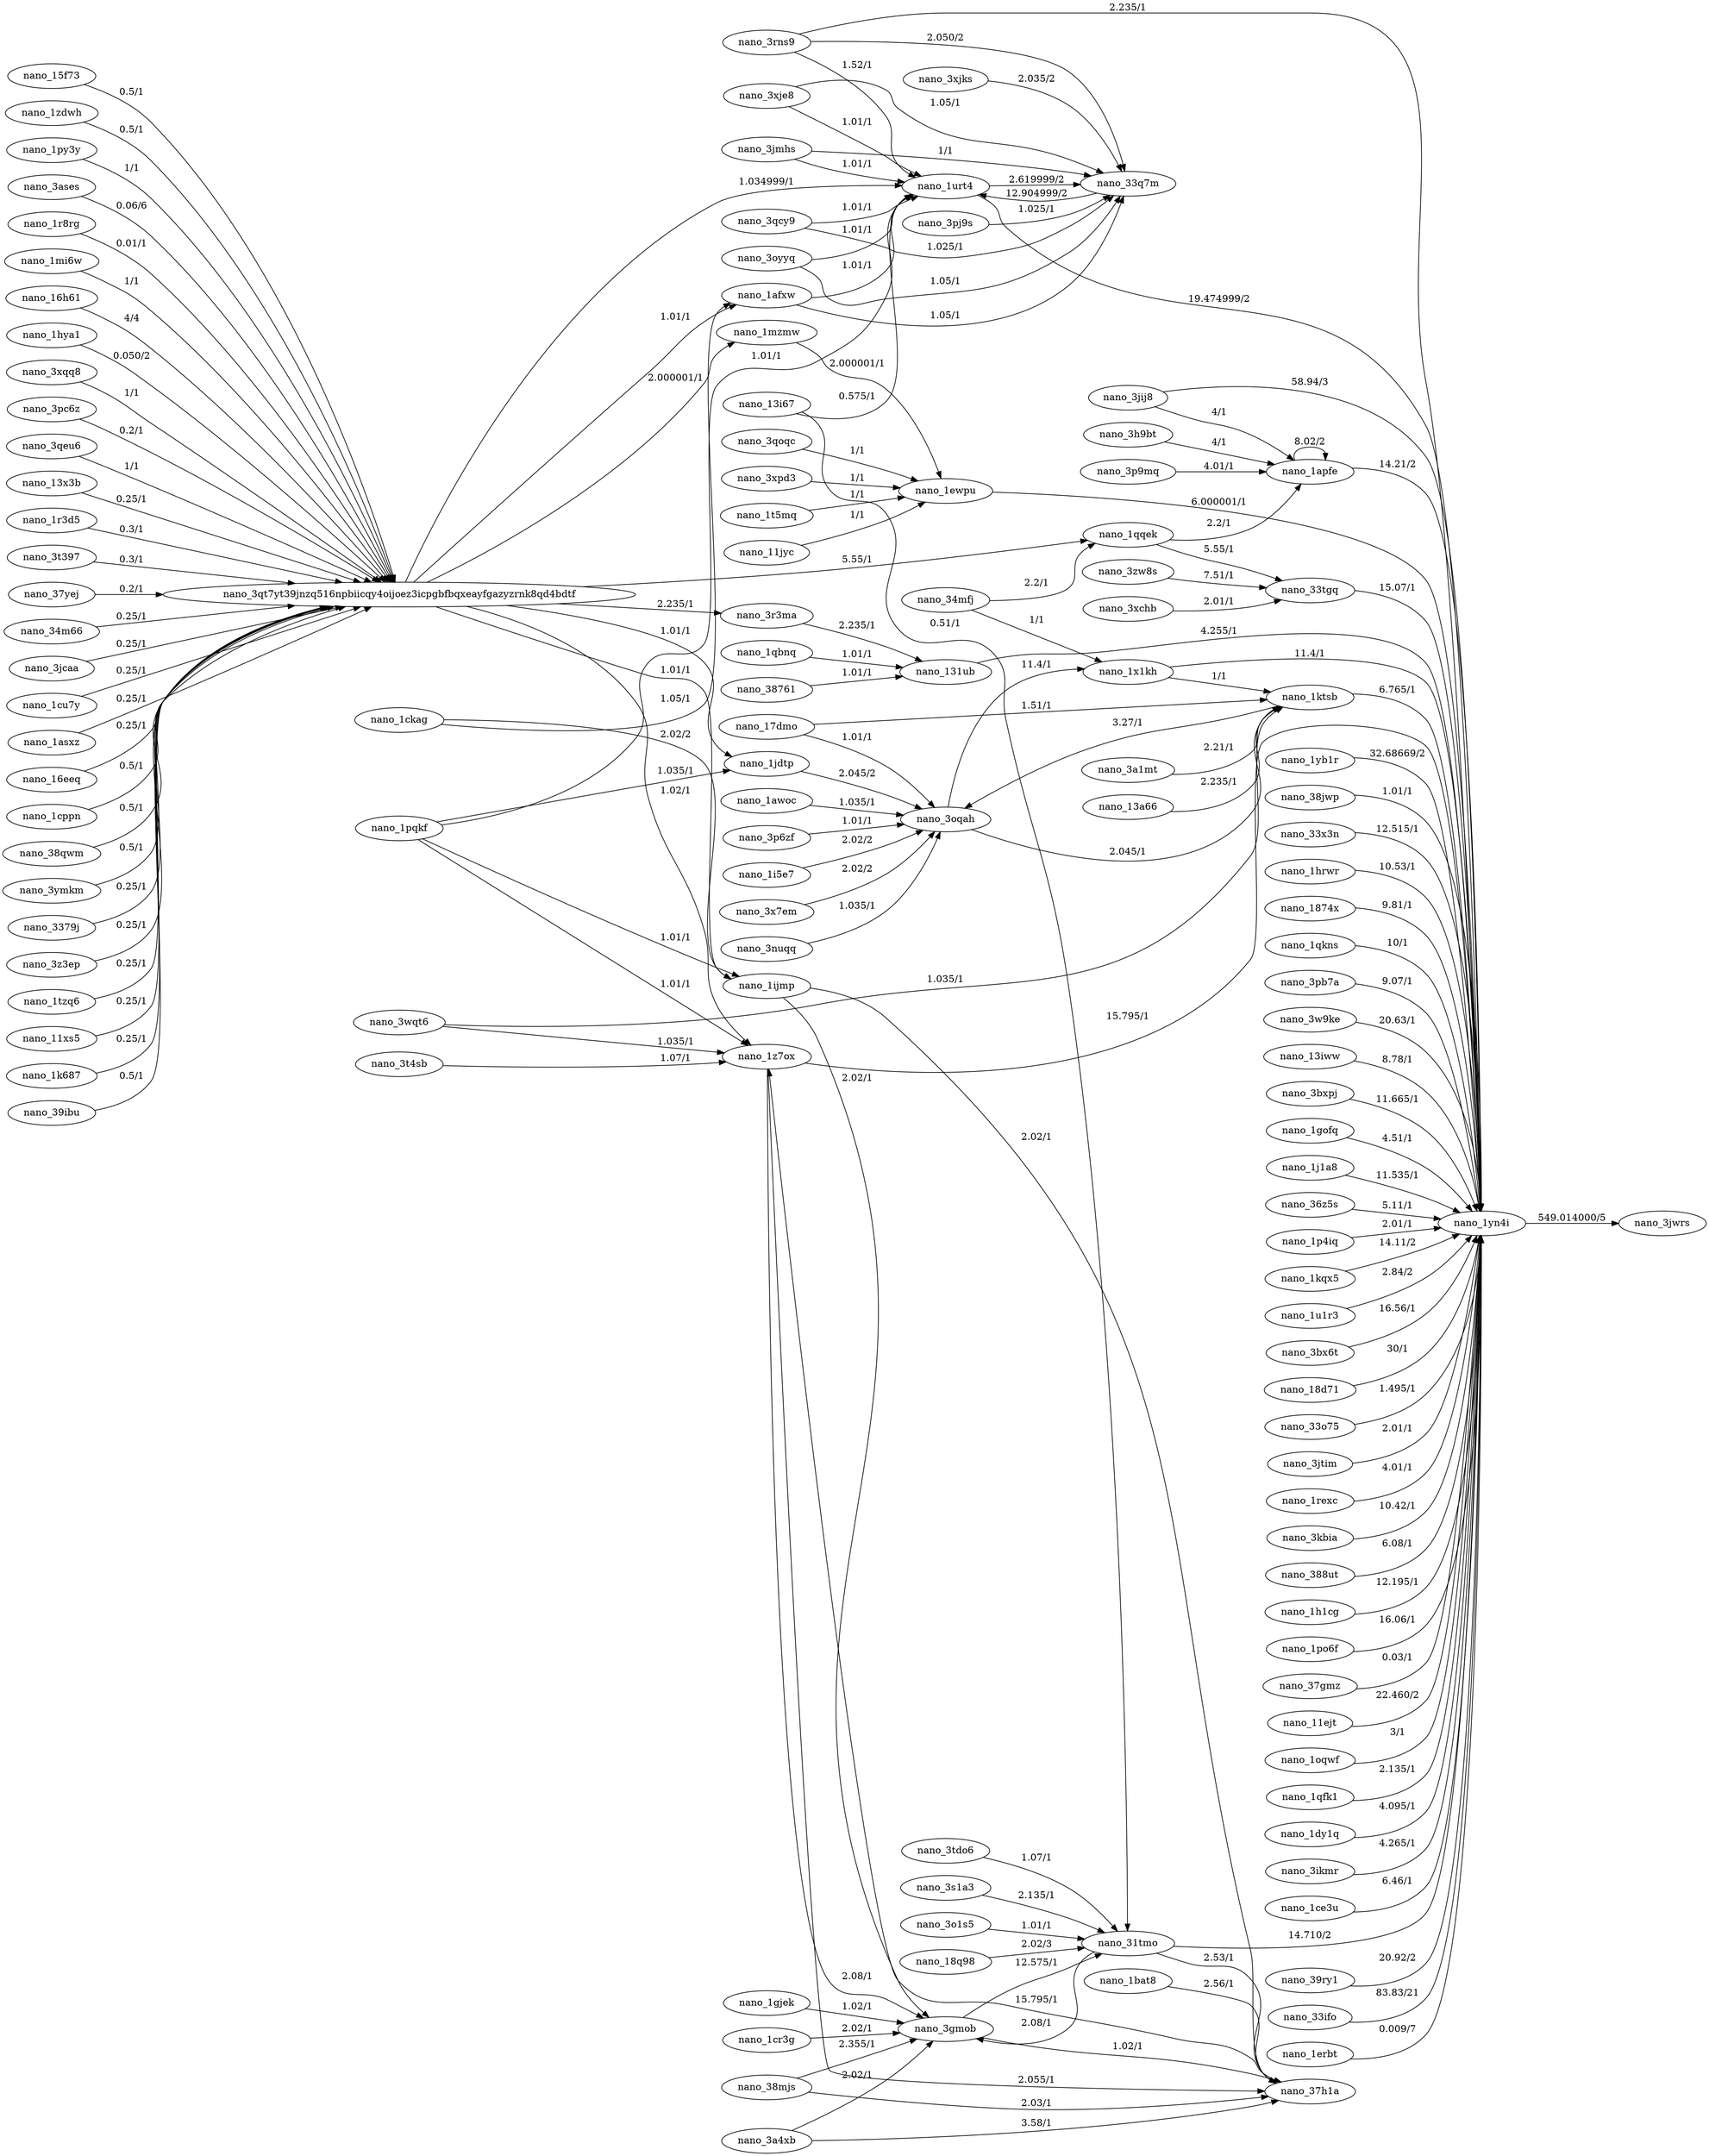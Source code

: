 digraph {
	graph [rankdir=LR]
	nano_3qt7yt39jnzq516npbiicqy4oijoez3icpgbfbqxeayfgazyzrnk8qd4bdtf [URL="https://nanocrawler.cc/explorer/account/nano_3qt7yt39jnzq516npbiicqy4oijoez3icpgbfbqxeayfgazyzrnk8qd4bdtf/history"]
	nano_1mzmwktsuayytipudnh6g53whsjzr8oiajbyom8krdrtm59dueixjepjf5fn [label=nano_1mzmw URL="https://nanocrawler.cc/explorer/account/nano_1mzmwktsuayytipudnh6g53whsjzr8oiajbyom8krdrtm59dueixjepjf5fn/history"]
	nano_3qt7yt39jnzq516npbiicqy4oijoez3icpgbfbqxeayfgazyzrnk8qd4bdtf -> nano_1mzmwktsuayytipudnh6g53whsjzr8oiajbyom8krdrtm59dueixjepjf5fn [label="2.000001/1"]
	nano_1z7oxugm9ce8xpt1wh4i5zp47mpfjbneimewmpdo1w6mups88adkmggby1q9 [label=nano_1z7ox URL="https://nanocrawler.cc/explorer/account/nano_1z7oxugm9ce8xpt1wh4i5zp47mpfjbneimewmpdo1w6mups88adkmggby1q9/history"]
	nano_3qt7yt39jnzq516npbiicqy4oijoez3icpgbfbqxeayfgazyzrnk8qd4bdtf -> nano_1z7oxugm9ce8xpt1wh4i5zp47mpfjbneimewmpdo1w6mups88adkmggby1q9 [label="1.02/1"]
	nano_1ijmp98wncewk48ak87rhkwwej3fissfe4anjnnxk7ifernrnp3wxryqop81 [label=nano_1ijmp URL="https://nanocrawler.cc/explorer/account/nano_1ijmp98wncewk48ak87rhkwwej3fissfe4anjnnxk7ifernrnp3wxryqop81/history"]
	nano_3qt7yt39jnzq516npbiicqy4oijoez3icpgbfbqxeayfgazyzrnk8qd4bdtf -> nano_1ijmp98wncewk48ak87rhkwwej3fissfe4anjnnxk7ifernrnp3wxryqop81 [label="1.01/1"]
	nano_1afxwzsdmti5we4xkxkxikuodegahnyi3ijio64aafduecm5kq9axwbxtkxx [label=nano_1afxw URL="https://nanocrawler.cc/explorer/account/nano_1afxwzsdmti5we4xkxkxikuodegahnyi3ijio64aafduecm5kq9axwbxtkxx/history"]
	nano_3qt7yt39jnzq516npbiicqy4oijoez3icpgbfbqxeayfgazyzrnk8qd4bdtf -> nano_1afxwzsdmti5we4xkxkxikuodegahnyi3ijio64aafduecm5kq9axwbxtkxx [label="1.01/1"]
	nano_1urt4m979igp1bfrnrajswarfscj7aw5gdsy7jkzgbhmob5zcayjq5hqwe9e [label=nano_1urt4 URL="https://nanocrawler.cc/explorer/account/nano_1urt4m979igp1bfrnrajswarfscj7aw5gdsy7jkzgbhmob5zcayjq5hqwe9e/history"]
	nano_3qt7yt39jnzq516npbiicqy4oijoez3icpgbfbqxeayfgazyzrnk8qd4bdtf -> nano_1urt4m979igp1bfrnrajswarfscj7aw5gdsy7jkzgbhmob5zcayjq5hqwe9e [label="1.034999/1"]
	nano_1jdtpk7p76exs17m5pkjub9zku4dmek6dzmoqtbiub5iahkggoj9uhna1xcb [label=nano_1jdtp URL="https://nanocrawler.cc/explorer/account/nano_1jdtpk7p76exs17m5pkjub9zku4dmek6dzmoqtbiub5iahkggoj9uhna1xcb/history"]
	nano_3qt7yt39jnzq516npbiicqy4oijoez3icpgbfbqxeayfgazyzrnk8qd4bdtf -> nano_1jdtpk7p76exs17m5pkjub9zku4dmek6dzmoqtbiub5iahkggoj9uhna1xcb [label="1.01/1"]
	nano_3r3maaoa4a15rxy587gg9minmayyfb3b5r6ynhywgtdey6pjkyn1tb3c7r4x [label=nano_3r3ma URL="https://nanocrawler.cc/explorer/account/nano_3r3maaoa4a15rxy587gg9minmayyfb3b5r6ynhywgtdey6pjkyn1tb3c7r4x/history"]
	nano_3qt7yt39jnzq516npbiicqy4oijoez3icpgbfbqxeayfgazyzrnk8qd4bdtf -> nano_3r3maaoa4a15rxy587gg9minmayyfb3b5r6ynhywgtdey6pjkyn1tb3c7r4x [label="2.235/1"]
	nano_1qqekerd1dand9j78ec6rsrhrac6rptiuwei86eh3fkdmw9r5khtwdtgfd4w [label=nano_1qqek URL="https://nanocrawler.cc/explorer/account/nano_1qqekerd1dand9j78ec6rsrhrac6rptiuwei86eh3fkdmw9r5khtwdtgfd4w/history"]
	nano_3qt7yt39jnzq516npbiicqy4oijoez3icpgbfbqxeayfgazyzrnk8qd4bdtf -> nano_1qqekerd1dand9j78ec6rsrhrac6rptiuwei86eh3fkdmw9r5khtwdtgfd4w [label="5.55/1"]
	nano_37h1aqpeesn5xap4mjjjj9gnmdkyptn8mmmb1xhx8m6176h8emaeps5wq67q [label=nano_37h1a URL="https://nanocrawler.cc/explorer/account/nano_37h1aqpeesn5xap4mjjjj9gnmdkyptn8mmmb1xhx8m6176h8emaeps5wq67q/history"]
	nano_1ijmp98wncewk48ak87rhkwwej3fissfe4anjnnxk7ifernrnp3wxryqop81 -> nano_37h1aqpeesn5xap4mjjjj9gnmdkyptn8mmmb1xhx8m6176h8emaeps5wq67q [label="2.02/1"]
	nano_3gmobrncois7fe1pn9ue5niqtbsw6jp68oscfxuqptymjs7ebi6fz8sjq1ou [label=nano_3gmob URL="https://nanocrawler.cc/explorer/account/nano_3gmobrncois7fe1pn9ue5niqtbsw6jp68oscfxuqptymjs7ebi6fz8sjq1ou/history"]
	nano_1ijmp98wncewk48ak87rhkwwej3fissfe4anjnnxk7ifernrnp3wxryqop81 -> nano_3gmobrncois7fe1pn9ue5niqtbsw6jp68oscfxuqptymjs7ebi6fz8sjq1ou [label="2.02/1"]
	nano_3oqahrgqmb51j6tap96x3yhphrguy8a597ugm5t91g73tgnkfmdh6dbuyx5d [label=nano_3oqah URL="https://nanocrawler.cc/explorer/account/nano_3oqahrgqmb51j6tap96x3yhphrguy8a597ugm5t91g73tgnkfmdh6dbuyx5d/history"]
	nano_1jdtpk7p76exs17m5pkjub9zku4dmek6dzmoqtbiub5iahkggoj9uhna1xcb -> nano_3oqahrgqmb51j6tap96x3yhphrguy8a597ugm5t91g73tgnkfmdh6dbuyx5d [label="2.045/2"]
	nano_1ewpuigknz9k9xug77xw8d8w1auyuas35k3y1oxbcap64rx3pdi8wzbo5o5w [label=nano_1ewpu URL="https://nanocrawler.cc/explorer/account/nano_1ewpuigknz9k9xug77xw8d8w1auyuas35k3y1oxbcap64rx3pdi8wzbo5o5w/history"]
	nano_1mzmwktsuayytipudnh6g53whsjzr8oiajbyom8krdrtm59dueixjepjf5fn -> nano_1ewpuigknz9k9xug77xw8d8w1auyuas35k3y1oxbcap64rx3pdi8wzbo5o5w [label="2.000001/1"]
	nano_1urt4m979igp1bfrnrajswarfscj7aw5gdsy7jkzgbhmob5zcayjq5hqwe9e [label=nano_1urt4 URL="https://nanocrawler.cc/explorer/account/nano_1urt4m979igp1bfrnrajswarfscj7aw5gdsy7jkzgbhmob5zcayjq5hqwe9e/history"]
	nano_1afxwzsdmti5we4xkxkxikuodegahnyi3ijio64aafduecm5kq9axwbxtkxx -> nano_1urt4m979igp1bfrnrajswarfscj7aw5gdsy7jkzgbhmob5zcayjq5hqwe9e [label="1.01/1"]
	nano_33q7mbzzx4urqwjz59pyweiba1scjp7aiemk3wctfwund7mpr4autyed4hy3 [label=nano_33q7m URL="https://nanocrawler.cc/explorer/account/nano_33q7mbzzx4urqwjz59pyweiba1scjp7aiemk3wctfwund7mpr4autyed4hy3/history"]
	nano_1afxwzsdmti5we4xkxkxikuodegahnyi3ijio64aafduecm5kq9axwbxtkxx -> nano_33q7mbzzx4urqwjz59pyweiba1scjp7aiemk3wctfwund7mpr4autyed4hy3 [label="1.05/1"]
	nano_1yn4ips8wry57sfj4hnkgodyrpu67bgpeassmrne46sg9uhr6obnmkgxyr9q [label=nano_1yn4i URL="https://nanocrawler.cc/explorer/account/nano_1yn4ips8wry57sfj4hnkgodyrpu67bgpeassmrne46sg9uhr6obnmkgxyr9q/history"]
	nano_1z7oxugm9ce8xpt1wh4i5zp47mpfjbneimewmpdo1w6mups88adkmggby1q9 -> nano_1yn4ips8wry57sfj4hnkgodyrpu67bgpeassmrne46sg9uhr6obnmkgxyr9q [label="15.795/1"]
	nano_37h1aqpeesn5xap4mjjjj9gnmdkyptn8mmmb1xhx8m6176h8emaeps5wq67q [label=nano_37h1a URL="https://nanocrawler.cc/explorer/account/nano_37h1aqpeesn5xap4mjjjj9gnmdkyptn8mmmb1xhx8m6176h8emaeps5wq67q/history"]
	nano_1z7oxugm9ce8xpt1wh4i5zp47mpfjbneimewmpdo1w6mups88adkmggby1q9 -> nano_37h1aqpeesn5xap4mjjjj9gnmdkyptn8mmmb1xhx8m6176h8emaeps5wq67q [label="2.055/1"]
	nano_3gmobrncois7fe1pn9ue5niqtbsw6jp68oscfxuqptymjs7ebi6fz8sjq1ou [label=nano_3gmob URL="https://nanocrawler.cc/explorer/account/nano_3gmobrncois7fe1pn9ue5niqtbsw6jp68oscfxuqptymjs7ebi6fz8sjq1ou/history"]
	nano_1z7oxugm9ce8xpt1wh4i5zp47mpfjbneimewmpdo1w6mups88adkmggby1q9 -> nano_3gmobrncois7fe1pn9ue5niqtbsw6jp68oscfxuqptymjs7ebi6fz8sjq1ou [label="2.08/1"]
	nano_1yn4ips8wry57sfj4hnkgodyrpu67bgpeassmrne46sg9uhr6obnmkgxyr9q [label=nano_1yn4i URL="https://nanocrawler.cc/explorer/account/nano_1yn4ips8wry57sfj4hnkgodyrpu67bgpeassmrne46sg9uhr6obnmkgxyr9q/history"]
	nano_1urt4m979igp1bfrnrajswarfscj7aw5gdsy7jkzgbhmob5zcayjq5hqwe9e -> nano_1yn4ips8wry57sfj4hnkgodyrpu67bgpeassmrne46sg9uhr6obnmkgxyr9q [label="19.474999/2"]
	nano_33q7mbzzx4urqwjz59pyweiba1scjp7aiemk3wctfwund7mpr4autyed4hy3 [label=nano_33q7m URL="https://nanocrawler.cc/explorer/account/nano_33q7mbzzx4urqwjz59pyweiba1scjp7aiemk3wctfwund7mpr4autyed4hy3/history"]
	nano_1urt4m979igp1bfrnrajswarfscj7aw5gdsy7jkzgbhmob5zcayjq5hqwe9e -> nano_33q7mbzzx4urqwjz59pyweiba1scjp7aiemk3wctfwund7mpr4autyed4hy3 [label="2.619999/2"]
	nano_1apfegh11y4juznrgpbz6dqrw8bpheoiw336s1asf818m5joc7r69iuou7s6 [label=nano_1apfe URL="https://nanocrawler.cc/explorer/account/nano_1apfegh11y4juznrgpbz6dqrw8bpheoiw336s1asf818m5joc7r69iuou7s6/history"]
	nano_1qqekerd1dand9j78ec6rsrhrac6rptiuwei86eh3fkdmw9r5khtwdtgfd4w -> nano_1apfegh11y4juznrgpbz6dqrw8bpheoiw336s1asf818m5joc7r69iuou7s6 [label="2.2/1"]
	nano_33tgqesgpm819xhgynbnq7jzk95tkkfpqkt9m1meuzbaeejy8u98w33xpgdk [label=nano_33tgq URL="https://nanocrawler.cc/explorer/account/nano_33tgqesgpm819xhgynbnq7jzk95tkkfpqkt9m1meuzbaeejy8u98w33xpgdk/history"]
	nano_1qqekerd1dand9j78ec6rsrhrac6rptiuwei86eh3fkdmw9r5khtwdtgfd4w -> nano_33tgqesgpm819xhgynbnq7jzk95tkkfpqkt9m1meuzbaeejy8u98w33xpgdk [label="5.55/1"]
	nano_131ubrcdie57twu41y4nh8sa4t1gqhjcedkcaaks4q4aut85nwn65wj6qifo [label=nano_131ub URL="https://nanocrawler.cc/explorer/account/nano_131ubrcdie57twu41y4nh8sa4t1gqhjcedkcaaks4q4aut85nwn65wj6qifo/history"]
	nano_3r3maaoa4a15rxy587gg9minmayyfb3b5r6ynhywgtdey6pjkyn1tb3c7r4x -> nano_131ubrcdie57twu41y4nh8sa4t1gqhjcedkcaaks4q4aut85nwn65wj6qifo [label="2.235/1"]
	nano_1z7oxugm9ce8xpt1wh4i5zp47mpfjbneimewmpdo1w6mups88adkmggby1q9 [label=nano_1z7ox URL="https://nanocrawler.cc/explorer/account/nano_1z7oxugm9ce8xpt1wh4i5zp47mpfjbneimewmpdo1w6mups88adkmggby1q9/history"]
	nano_37h1aqpeesn5xap4mjjjj9gnmdkyptn8mmmb1xhx8m6176h8emaeps5wq67q -> nano_1z7oxugm9ce8xpt1wh4i5zp47mpfjbneimewmpdo1w6mups88adkmggby1q9 [label="15.795/1"]
	nano_1ktsbgw1n67acgrqoido86yozomnogon1khaad3mhzuqetks13w3jqbbwph6 [label=nano_1ktsb URL="https://nanocrawler.cc/explorer/account/nano_1ktsbgw1n67acgrqoido86yozomnogon1khaad3mhzuqetks13w3jqbbwph6/history"]
	nano_3oqahrgqmb51j6tap96x3yhphrguy8a597ugm5t91g73tgnkfmdh6dbuyx5d -> nano_1ktsbgw1n67acgrqoido86yozomnogon1khaad3mhzuqetks13w3jqbbwph6 [label="2.045/1"]
	nano_1x1khayww4yyb1h8git5qns53saraifyja6h78jfspix597gdgr7ntqwgsi8 [label=nano_1x1kh URL="https://nanocrawler.cc/explorer/account/nano_1x1khayww4yyb1h8git5qns53saraifyja6h78jfspix597gdgr7ntqwgsi8/history"]
	nano_3oqahrgqmb51j6tap96x3yhphrguy8a597ugm5t91g73tgnkfmdh6dbuyx5d -> nano_1x1khayww4yyb1h8git5qns53saraifyja6h78jfspix597gdgr7ntqwgsi8 [label="11.4/1"]
	nano_3jwrszth46rk1mu7rmb4rhm54us8yg1gw3ipodftqtikf5yqdyr7471nsg1k [label=nano_3jwrs URL="https://nanocrawler.cc/explorer/account/nano_3jwrszth46rk1mu7rmb4rhm54us8yg1gw3ipodftqtikf5yqdyr7471nsg1k/history"]
	nano_1yn4ips8wry57sfj4hnkgodyrpu67bgpeassmrne46sg9uhr6obnmkgxyr9q -> nano_3jwrszth46rk1mu7rmb4rhm54us8yg1gw3ipodftqtikf5yqdyr7471nsg1k [label="549.014000/5"]
	nano_1yn4ips8wry57sfj4hnkgodyrpu67bgpeassmrne46sg9uhr6obnmkgxyr9q [label=nano_1yn4i URL="https://nanocrawler.cc/explorer/account/nano_1yn4ips8wry57sfj4hnkgodyrpu67bgpeassmrne46sg9uhr6obnmkgxyr9q/history"]
	nano_1apfegh11y4juznrgpbz6dqrw8bpheoiw336s1asf818m5joc7r69iuou7s6 -> nano_1yn4ips8wry57sfj4hnkgodyrpu67bgpeassmrne46sg9uhr6obnmkgxyr9q [label="14.21/2"]
	nano_1apfegh11y4juznrgpbz6dqrw8bpheoiw336s1asf818m5joc7r69iuou7s6 [label=nano_1apfe URL="https://nanocrawler.cc/explorer/account/nano_1apfegh11y4juznrgpbz6dqrw8bpheoiw336s1asf818m5joc7r69iuou7s6/history"]
	nano_1apfegh11y4juznrgpbz6dqrw8bpheoiw336s1asf818m5joc7r69iuou7s6 -> nano_1apfegh11y4juznrgpbz6dqrw8bpheoiw336s1asf818m5joc7r69iuou7s6 [label="8.02/2"]
	nano_37h1aqpeesn5xap4mjjjj9gnmdkyptn8mmmb1xhx8m6176h8emaeps5wq67q [label=nano_37h1a URL="https://nanocrawler.cc/explorer/account/nano_37h1aqpeesn5xap4mjjjj9gnmdkyptn8mmmb1xhx8m6176h8emaeps5wq67q/history"]
	nano_3gmobrncois7fe1pn9ue5niqtbsw6jp68oscfxuqptymjs7ebi6fz8sjq1ou -> nano_37h1aqpeesn5xap4mjjjj9gnmdkyptn8mmmb1xhx8m6176h8emaeps5wq67q [label="1.02/1"]
	nano_31tmowcaa9r7wj91646tn89x3358g1sts4xpkbudwihzf6w6za1azu37mybe [label=nano_31tmo URL="https://nanocrawler.cc/explorer/account/nano_31tmowcaa9r7wj91646tn89x3358g1sts4xpkbudwihzf6w6za1azu37mybe/history"]
	nano_3gmobrncois7fe1pn9ue5niqtbsw6jp68oscfxuqptymjs7ebi6fz8sjq1ou -> nano_31tmowcaa9r7wj91646tn89x3358g1sts4xpkbudwihzf6w6za1azu37mybe [label="12.575/1"]
	nano_1urt4m979igp1bfrnrajswarfscj7aw5gdsy7jkzgbhmob5zcayjq5hqwe9e [label=nano_1urt4 URL="https://nanocrawler.cc/explorer/account/nano_1urt4m979igp1bfrnrajswarfscj7aw5gdsy7jkzgbhmob5zcayjq5hqwe9e/history"]
	nano_33q7mbzzx4urqwjz59pyweiba1scjp7aiemk3wctfwund7mpr4autyed4hy3 -> nano_1urt4m979igp1bfrnrajswarfscj7aw5gdsy7jkzgbhmob5zcayjq5hqwe9e [label="12.904999/2"]
	nano_1yn4ips8wry57sfj4hnkgodyrpu67bgpeassmrne46sg9uhr6obnmkgxyr9q [label=nano_1yn4i URL="https://nanocrawler.cc/explorer/account/nano_1yn4ips8wry57sfj4hnkgodyrpu67bgpeassmrne46sg9uhr6obnmkgxyr9q/history"]
	nano_131ubrcdie57twu41y4nh8sa4t1gqhjcedkcaaks4q4aut85nwn65wj6qifo -> nano_1yn4ips8wry57sfj4hnkgodyrpu67bgpeassmrne46sg9uhr6obnmkgxyr9q [label="4.255/1"]
	nano_1yn4ips8wry57sfj4hnkgodyrpu67bgpeassmrne46sg9uhr6obnmkgxyr9q [label=nano_1yn4i URL="https://nanocrawler.cc/explorer/account/nano_1yn4ips8wry57sfj4hnkgodyrpu67bgpeassmrne46sg9uhr6obnmkgxyr9q/history"]
	nano_33tgqesgpm819xhgynbnq7jzk95tkkfpqkt9m1meuzbaeejy8u98w33xpgdk -> nano_1yn4ips8wry57sfj4hnkgodyrpu67bgpeassmrne46sg9uhr6obnmkgxyr9q [label="15.07/1"]
	nano_1yn4ips8wry57sfj4hnkgodyrpu67bgpeassmrne46sg9uhr6obnmkgxyr9q [label=nano_1yn4i URL="https://nanocrawler.cc/explorer/account/nano_1yn4ips8wry57sfj4hnkgodyrpu67bgpeassmrne46sg9uhr6obnmkgxyr9q/history"]
	nano_1ewpuigknz9k9xug77xw8d8w1auyuas35k3y1oxbcap64rx3pdi8wzbo5o5w -> nano_1yn4ips8wry57sfj4hnkgodyrpu67bgpeassmrne46sg9uhr6obnmkgxyr9q [label="6.000001/1"]
	nano_37h1aqpeesn5xap4mjjjj9gnmdkyptn8mmmb1xhx8m6176h8emaeps5wq67q [label=nano_37h1a URL="https://nanocrawler.cc/explorer/account/nano_37h1aqpeesn5xap4mjjjj9gnmdkyptn8mmmb1xhx8m6176h8emaeps5wq67q/history"]
	nano_31tmowcaa9r7wj91646tn89x3358g1sts4xpkbudwihzf6w6za1azu37mybe -> nano_37h1aqpeesn5xap4mjjjj9gnmdkyptn8mmmb1xhx8m6176h8emaeps5wq67q [label="2.53/1"]
	nano_1yn4ips8wry57sfj4hnkgodyrpu67bgpeassmrne46sg9uhr6obnmkgxyr9q [label=nano_1yn4i URL="https://nanocrawler.cc/explorer/account/nano_1yn4ips8wry57sfj4hnkgodyrpu67bgpeassmrne46sg9uhr6obnmkgxyr9q/history"]
	nano_31tmowcaa9r7wj91646tn89x3358g1sts4xpkbudwihzf6w6za1azu37mybe -> nano_1yn4ips8wry57sfj4hnkgodyrpu67bgpeassmrne46sg9uhr6obnmkgxyr9q [label="14.710/2"]
	nano_3gmobrncois7fe1pn9ue5niqtbsw6jp68oscfxuqptymjs7ebi6fz8sjq1ou [label=nano_3gmob URL="https://nanocrawler.cc/explorer/account/nano_3gmobrncois7fe1pn9ue5niqtbsw6jp68oscfxuqptymjs7ebi6fz8sjq1ou/history"]
	nano_31tmowcaa9r7wj91646tn89x3358g1sts4xpkbudwihzf6w6za1azu37mybe -> nano_3gmobrncois7fe1pn9ue5niqtbsw6jp68oscfxuqptymjs7ebi6fz8sjq1ou [label="2.08/1"]
	nano_1yn4ips8wry57sfj4hnkgodyrpu67bgpeassmrne46sg9uhr6obnmkgxyr9q [label=nano_1yn4i URL="https://nanocrawler.cc/explorer/account/nano_1yn4ips8wry57sfj4hnkgodyrpu67bgpeassmrne46sg9uhr6obnmkgxyr9q/history"]
	nano_1ktsbgw1n67acgrqoido86yozomnogon1khaad3mhzuqetks13w3jqbbwph6 -> nano_1yn4ips8wry57sfj4hnkgodyrpu67bgpeassmrne46sg9uhr6obnmkgxyr9q [label="6.765/1"]
	nano_3oqahrgqmb51j6tap96x3yhphrguy8a597ugm5t91g73tgnkfmdh6dbuyx5d [label=nano_3oqah URL="https://nanocrawler.cc/explorer/account/nano_3oqahrgqmb51j6tap96x3yhphrguy8a597ugm5t91g73tgnkfmdh6dbuyx5d/history"]
	nano_1ktsbgw1n67acgrqoido86yozomnogon1khaad3mhzuqetks13w3jqbbwph6 -> nano_3oqahrgqmb51j6tap96x3yhphrguy8a597ugm5t91g73tgnkfmdh6dbuyx5d [label="3.27/1"]
	nano_1ktsbgw1n67acgrqoido86yozomnogon1khaad3mhzuqetks13w3jqbbwph6 [label=nano_1ktsb URL="https://nanocrawler.cc/explorer/account/nano_1ktsbgw1n67acgrqoido86yozomnogon1khaad3mhzuqetks13w3jqbbwph6/history"]
	nano_1x1khayww4yyb1h8git5qns53saraifyja6h78jfspix597gdgr7ntqwgsi8 -> nano_1ktsbgw1n67acgrqoido86yozomnogon1khaad3mhzuqetks13w3jqbbwph6 [label="1/1"]
	nano_1yn4ips8wry57sfj4hnkgodyrpu67bgpeassmrne46sg9uhr6obnmkgxyr9q [label=nano_1yn4i URL="https://nanocrawler.cc/explorer/account/nano_1yn4ips8wry57sfj4hnkgodyrpu67bgpeassmrne46sg9uhr6obnmkgxyr9q/history"]
	nano_1x1khayww4yyb1h8git5qns53saraifyja6h78jfspix597gdgr7ntqwgsi8 -> nano_1yn4ips8wry57sfj4hnkgodyrpu67bgpeassmrne46sg9uhr6obnmkgxyr9q [label="11.4/1"]
	nano_15f73zjiwcnewihizrjwno7y9sk69mszct53samx7kzc1dm7dq8h5k3f8mft [label=nano_15f73 URL="https://nanocrawler.cc/explorer/account/nano_15f73zjiwcnewihizrjwno7y9sk69mszct53samx7kzc1dm7dq8h5k3f8mft/history"]
	nano_15f73zjiwcnewihizrjwno7y9sk69mszct53samx7kzc1dm7dq8h5k3f8mft -> nano_3qt7yt39jnzq516npbiicqy4oijoez3icpgbfbqxeayfgazyzrnk8qd4bdtf [label="0.5/1"]
	nano_1zdwho13kyxscuq6orz6f1bmfjr3w8uscxcrardzhcoaudax6h8biogesixw [label=nano_1zdwh URL="https://nanocrawler.cc/explorer/account/nano_1zdwho13kyxscuq6orz6f1bmfjr3w8uscxcrardzhcoaudax6h8biogesixw/history"]
	nano_1zdwho13kyxscuq6orz6f1bmfjr3w8uscxcrardzhcoaudax6h8biogesixw -> nano_3qt7yt39jnzq516npbiicqy4oijoez3icpgbfbqxeayfgazyzrnk8qd4bdtf [label="0.5/1"]
	nano_1py3yi4k8xkx1pxyghm93aa4ihsux9nngjuhiorzy5yds5k1gznnoenbq344 [label=nano_1py3y URL="https://nanocrawler.cc/explorer/account/nano_1py3yi4k8xkx1pxyghm93aa4ihsux9nngjuhiorzy5yds5k1gznnoenbq344/history"]
	nano_1py3yi4k8xkx1pxyghm93aa4ihsux9nngjuhiorzy5yds5k1gznnoenbq344 -> nano_3qt7yt39jnzq516npbiicqy4oijoez3icpgbfbqxeayfgazyzrnk8qd4bdtf [label="1/1"]
	nano_3ases8xsf1dcsqsafjjgsqutmcb76ooeq761wcxgkersehrm8t417fz7krxp [label=nano_3ases URL="https://nanocrawler.cc/explorer/account/nano_3ases8xsf1dcsqsafjjgsqutmcb76ooeq761wcxgkersehrm8t417fz7krxp/history"]
	nano_3ases8xsf1dcsqsafjjgsqutmcb76ooeq761wcxgkersehrm8t417fz7krxp -> nano_3qt7yt39jnzq516npbiicqy4oijoez3icpgbfbqxeayfgazyzrnk8qd4bdtf [label="0.06/6"]
	nano_1r8rguspg8aocqc4xu6hirw44o3sxwa9p3cgftiq11q3pepk9qa7ibnxzdce [label=nano_1r8rg URL="https://nanocrawler.cc/explorer/account/nano_1r8rguspg8aocqc4xu6hirw44o3sxwa9p3cgftiq11q3pepk9qa7ibnxzdce/history"]
	nano_1r8rguspg8aocqc4xu6hirw44o3sxwa9p3cgftiq11q3pepk9qa7ibnxzdce -> nano_3qt7yt39jnzq516npbiicqy4oijoez3icpgbfbqxeayfgazyzrnk8qd4bdtf [label="0.01/1"]
	nano_1mi6wiccnyqyc9soco1sisjxe8iidtu3hpkbguj8wf3rsh7ofrw63yb47nh9 [label=nano_1mi6w URL="https://nanocrawler.cc/explorer/account/nano_1mi6wiccnyqyc9soco1sisjxe8iidtu3hpkbguj8wf3rsh7ofrw63yb47nh9/history"]
	nano_1mi6wiccnyqyc9soco1sisjxe8iidtu3hpkbguj8wf3rsh7ofrw63yb47nh9 -> nano_3qt7yt39jnzq516npbiicqy4oijoez3icpgbfbqxeayfgazyzrnk8qd4bdtf [label="1/1"]
	nano_16h61buhzkq531nipp7t3zsfdaeah8urze7gkrf68tb6fp3xtngey8o79qhy [label=nano_16h61 URL="https://nanocrawler.cc/explorer/account/nano_16h61buhzkq531nipp7t3zsfdaeah8urze7gkrf68tb6fp3xtngey8o79qhy/history"]
	nano_16h61buhzkq531nipp7t3zsfdaeah8urze7gkrf68tb6fp3xtngey8o79qhy -> nano_3qt7yt39jnzq516npbiicqy4oijoez3icpgbfbqxeayfgazyzrnk8qd4bdtf [label="4/4"]
	nano_1hya1cpmmop4g7bakz1rb6e1q7b8frcywukfq1ih7e1ix5cf1r15pdw5minq [label=nano_1hya1 URL="https://nanocrawler.cc/explorer/account/nano_1hya1cpmmop4g7bakz1rb6e1q7b8frcywukfq1ih7e1ix5cf1r15pdw5minq/history"]
	nano_1hya1cpmmop4g7bakz1rb6e1q7b8frcywukfq1ih7e1ix5cf1r15pdw5minq -> nano_3qt7yt39jnzq516npbiicqy4oijoez3icpgbfbqxeayfgazyzrnk8qd4bdtf [label="0.050/2"]
	nano_3xqq83obuxsr8m7a87fk81xw7qbcn9dntjzwpeocp9dahxu97zstgm7u5z8a [label=nano_3xqq8 URL="https://nanocrawler.cc/explorer/account/nano_3xqq83obuxsr8m7a87fk81xw7qbcn9dntjzwpeocp9dahxu97zstgm7u5z8a/history"]
	nano_3xqq83obuxsr8m7a87fk81xw7qbcn9dntjzwpeocp9dahxu97zstgm7u5z8a -> nano_3qt7yt39jnzq516npbiicqy4oijoez3icpgbfbqxeayfgazyzrnk8qd4bdtf [label="1/1"]
	nano_3pc6zzdwnfkwzseqa57domtph4kzf9xgui17gpuaswdubjutfab7qmwgttdy [label=nano_3pc6z URL="https://nanocrawler.cc/explorer/account/nano_3pc6zzdwnfkwzseqa57domtph4kzf9xgui17gpuaswdubjutfab7qmwgttdy/history"]
	nano_3pc6zzdwnfkwzseqa57domtph4kzf9xgui17gpuaswdubjutfab7qmwgttdy -> nano_3qt7yt39jnzq516npbiicqy4oijoez3icpgbfbqxeayfgazyzrnk8qd4bdtf [label="0.2/1"]
	nano_3qeu6nk4zobjs7nuygg8iuikms8skhdpi7qs463xbwwjbrumpis9yk16k6ih [label=nano_3qeu6 URL="https://nanocrawler.cc/explorer/account/nano_3qeu6nk4zobjs7nuygg8iuikms8skhdpi7qs463xbwwjbrumpis9yk16k6ih/history"]
	nano_3qeu6nk4zobjs7nuygg8iuikms8skhdpi7qs463xbwwjbrumpis9yk16k6ih -> nano_3qt7yt39jnzq516npbiicqy4oijoez3icpgbfbqxeayfgazyzrnk8qd4bdtf [label="1/1"]
	nano_13x3b7nwmk7bis3mgxwbnf5uqiohs1p1rdc931xby1qfk5i1xx45my8d7uig [label=nano_13x3b URL="https://nanocrawler.cc/explorer/account/nano_13x3b7nwmk7bis3mgxwbnf5uqiohs1p1rdc931xby1qfk5i1xx45my8d7uig/history"]
	nano_13x3b7nwmk7bis3mgxwbnf5uqiohs1p1rdc931xby1qfk5i1xx45my8d7uig -> nano_3qt7yt39jnzq516npbiicqy4oijoez3icpgbfbqxeayfgazyzrnk8qd4bdtf [label="0.25/1"]
	nano_1r3d57jjh14hzzc9om173on5o88dpghg6tryc85c7t91bbdtgee179gztrjy [label=nano_1r3d5 URL="https://nanocrawler.cc/explorer/account/nano_1r3d57jjh14hzzc9om173on5o88dpghg6tryc85c7t91bbdtgee179gztrjy/history"]
	nano_1r3d57jjh14hzzc9om173on5o88dpghg6tryc85c7t91bbdtgee179gztrjy -> nano_3qt7yt39jnzq516npbiicqy4oijoez3icpgbfbqxeayfgazyzrnk8qd4bdtf [label="0.3/1"]
	nano_3t397tg7u4kkrannxy3qf6my9zieh8xa5qixo7c5wtdykpme3qu89jy67jco [label=nano_3t397 URL="https://nanocrawler.cc/explorer/account/nano_3t397tg7u4kkrannxy3qf6my9zieh8xa5qixo7c5wtdykpme3qu89jy67jco/history"]
	nano_3t397tg7u4kkrannxy3qf6my9zieh8xa5qixo7c5wtdykpme3qu89jy67jco -> nano_3qt7yt39jnzq516npbiicqy4oijoez3icpgbfbqxeayfgazyzrnk8qd4bdtf [label="0.3/1"]
	nano_37yejhkk3qt7n4tqt8cd6tjgdhh8rrwux9yxudge5fhfxd4y1sggoai38s5n [label=nano_37yej URL="https://nanocrawler.cc/explorer/account/nano_37yejhkk3qt7n4tqt8cd6tjgdhh8rrwux9yxudge5fhfxd4y1sggoai38s5n/history"]
	nano_37yejhkk3qt7n4tqt8cd6tjgdhh8rrwux9yxudge5fhfxd4y1sggoai38s5n -> nano_3qt7yt39jnzq516npbiicqy4oijoez3icpgbfbqxeayfgazyzrnk8qd4bdtf [label="0.2/1"]
	nano_34m66q8qx5n7ac5dnd8uhcpgusokcy1cwzruez4p8nkgz9mshiyazn4a96kr [label=nano_34m66 URL="https://nanocrawler.cc/explorer/account/nano_34m66q8qx5n7ac5dnd8uhcpgusokcy1cwzruez4p8nkgz9mshiyazn4a96kr/history"]
	nano_34m66q8qx5n7ac5dnd8uhcpgusokcy1cwzruez4p8nkgz9mshiyazn4a96kr -> nano_3qt7yt39jnzq516npbiicqy4oijoez3icpgbfbqxeayfgazyzrnk8qd4bdtf [label="0.25/1"]
	nano_3jcaaujxwob9thf6xmtjizhtf8cxs74c9c99wtdjkreofb5fdhekbxbwzfa5 [label=nano_3jcaa URL="https://nanocrawler.cc/explorer/account/nano_3jcaaujxwob9thf6xmtjizhtf8cxs74c9c99wtdjkreofb5fdhekbxbwzfa5/history"]
	nano_3jcaaujxwob9thf6xmtjizhtf8cxs74c9c99wtdjkreofb5fdhekbxbwzfa5 -> nano_3qt7yt39jnzq516npbiicqy4oijoez3icpgbfbqxeayfgazyzrnk8qd4bdtf [label="0.25/1"]
	nano_1cu7yfgou4xyrmhm3m8jni1ogom9ou7t194wqx3zpwjwpmwhzai7y1yh8ezx [label=nano_1cu7y URL="https://nanocrawler.cc/explorer/account/nano_1cu7yfgou4xyrmhm3m8jni1ogom9ou7t194wqx3zpwjwpmwhzai7y1yh8ezx/history"]
	nano_1cu7yfgou4xyrmhm3m8jni1ogom9ou7t194wqx3zpwjwpmwhzai7y1yh8ezx -> nano_3qt7yt39jnzq516npbiicqy4oijoez3icpgbfbqxeayfgazyzrnk8qd4bdtf [label="0.25/1"]
	nano_1asxzmtkqzzw41ct3g4q715ddfywt7h4oc3goow5sd7oyjh1eaogiurhdrxi [label=nano_1asxz URL="https://nanocrawler.cc/explorer/account/nano_1asxzmtkqzzw41ct3g4q715ddfywt7h4oc3goow5sd7oyjh1eaogiurhdrxi/history"]
	nano_1asxzmtkqzzw41ct3g4q715ddfywt7h4oc3goow5sd7oyjh1eaogiurhdrxi -> nano_3qt7yt39jnzq516npbiicqy4oijoez3icpgbfbqxeayfgazyzrnk8qd4bdtf [label="0.25/1"]
	nano_16eeqftqkxfnxqf8t36t1gdjk7tn7biebk49rugkrrcm8stq3eocywu9ynuq [label=nano_16eeq URL="https://nanocrawler.cc/explorer/account/nano_16eeqftqkxfnxqf8t36t1gdjk7tn7biebk49rugkrrcm8stq3eocywu9ynuq/history"]
	nano_16eeqftqkxfnxqf8t36t1gdjk7tn7biebk49rugkrrcm8stq3eocywu9ynuq -> nano_3qt7yt39jnzq516npbiicqy4oijoez3icpgbfbqxeayfgazyzrnk8qd4bdtf [label="0.25/1"]
	nano_1cppnar9oetesipt4rqb1h1ozaxymau5e7erng4fj6au1tqmm4aaqjtzibmj [label=nano_1cppn URL="https://nanocrawler.cc/explorer/account/nano_1cppnar9oetesipt4rqb1h1ozaxymau5e7erng4fj6au1tqmm4aaqjtzibmj/history"]
	nano_1cppnar9oetesipt4rqb1h1ozaxymau5e7erng4fj6au1tqmm4aaqjtzibmj -> nano_3qt7yt39jnzq516npbiicqy4oijoez3icpgbfbqxeayfgazyzrnk8qd4bdtf [label="0.5/1"]
	nano_38qwmfe6wbrqsmx3nrgr5hsa64wq3gp7yfcfxb8miqnk8ezzuhw6acdc7sna [label=nano_38qwm URL="https://nanocrawler.cc/explorer/account/nano_38qwmfe6wbrqsmx3nrgr5hsa64wq3gp7yfcfxb8miqnk8ezzuhw6acdc7sna/history"]
	nano_38qwmfe6wbrqsmx3nrgr5hsa64wq3gp7yfcfxb8miqnk8ezzuhw6acdc7sna -> nano_3qt7yt39jnzq516npbiicqy4oijoez3icpgbfbqxeayfgazyzrnk8qd4bdtf [label="0.5/1"]
	nano_3ymkmqwf61dm51iaijiu8y99jwqa7fkpo83grtjemxi6kixaqdawaygwaywb [label=nano_3ymkm URL="https://nanocrawler.cc/explorer/account/nano_3ymkmqwf61dm51iaijiu8y99jwqa7fkpo83grtjemxi6kixaqdawaygwaywb/history"]
	nano_3ymkmqwf61dm51iaijiu8y99jwqa7fkpo83grtjemxi6kixaqdawaygwaywb -> nano_3qt7yt39jnzq516npbiicqy4oijoez3icpgbfbqxeayfgazyzrnk8qd4bdtf [label="0.5/1"]
	nano_3379jnrdde6obk1rfgjkb1kebtjeux13cm8kpetb17zas4a43wuoxdkt5d3a [label=nano_3379j URL="https://nanocrawler.cc/explorer/account/nano_3379jnrdde6obk1rfgjkb1kebtjeux13cm8kpetb17zas4a43wuoxdkt5d3a/history"]
	nano_3379jnrdde6obk1rfgjkb1kebtjeux13cm8kpetb17zas4a43wuoxdkt5d3a -> nano_3qt7yt39jnzq516npbiicqy4oijoez3icpgbfbqxeayfgazyzrnk8qd4bdtf [label="0.25/1"]
	nano_3z3epywmcpbdioeobpy3b7acgtak1map5zysfg64tjkk8qrkauwpqtpa4nfb [label=nano_3z3ep URL="https://nanocrawler.cc/explorer/account/nano_3z3epywmcpbdioeobpy3b7acgtak1map5zysfg64tjkk8qrkauwpqtpa4nfb/history"]
	nano_3z3epywmcpbdioeobpy3b7acgtak1map5zysfg64tjkk8qrkauwpqtpa4nfb -> nano_3qt7yt39jnzq516npbiicqy4oijoez3icpgbfbqxeayfgazyzrnk8qd4bdtf [label="0.25/1"]
	nano_1tzq6sijb88mm49hedrprri1ff3zy1o9ob5jdrw9my6at9yjcgoizhnya5q5 [label=nano_1tzq6 URL="https://nanocrawler.cc/explorer/account/nano_1tzq6sijb88mm49hedrprri1ff3zy1o9ob5jdrw9my6at9yjcgoizhnya5q5/history"]
	nano_1tzq6sijb88mm49hedrprri1ff3zy1o9ob5jdrw9my6at9yjcgoizhnya5q5 -> nano_3qt7yt39jnzq516npbiicqy4oijoez3icpgbfbqxeayfgazyzrnk8qd4bdtf [label="0.25/1"]
	nano_11xs5azqf7yit787yxzfur7nbjn5gz48a4ztwrs5esi86zcuafuzukz7wxyt [label=nano_11xs5 URL="https://nanocrawler.cc/explorer/account/nano_11xs5azqf7yit787yxzfur7nbjn5gz48a4ztwrs5esi86zcuafuzukz7wxyt/history"]
	nano_11xs5azqf7yit787yxzfur7nbjn5gz48a4ztwrs5esi86zcuafuzukz7wxyt -> nano_3qt7yt39jnzq516npbiicqy4oijoez3icpgbfbqxeayfgazyzrnk8qd4bdtf [label="0.25/1"]
	nano_1k687w5kxdui54stjkw4q34uhmqs3ui15u5tf3g9h4ae9gp4eejzcpd3y9rf [label=nano_1k687 URL="https://nanocrawler.cc/explorer/account/nano_1k687w5kxdui54stjkw4q34uhmqs3ui15u5tf3g9h4ae9gp4eejzcpd3y9rf/history"]
	nano_1k687w5kxdui54stjkw4q34uhmqs3ui15u5tf3g9h4ae9gp4eejzcpd3y9rf -> nano_3qt7yt39jnzq516npbiicqy4oijoez3icpgbfbqxeayfgazyzrnk8qd4bdtf [label="0.25/1"]
	nano_39ibukm8xr7zwahfgn6rsbfwungc9cx3pyi45ypr6n7gax8qhh46g6ncddf3 [label=nano_39ibu URL="https://nanocrawler.cc/explorer/account/nano_39ibukm8xr7zwahfgn6rsbfwungc9cx3pyi45ypr6n7gax8qhh46g6ncddf3/history"]
	nano_39ibukm8xr7zwahfgn6rsbfwungc9cx3pyi45ypr6n7gax8qhh46g6ncddf3 -> nano_3qt7yt39jnzq516npbiicqy4oijoez3icpgbfbqxeayfgazyzrnk8qd4bdtf [label="0.5/1"]
	nano_1pqkfc7oaik4afipcb4wn3g4c3h7r83fp17pfhefppdc3x77hu5yqykwebzd [label=nano_1pqkf URL="https://nanocrawler.cc/explorer/account/nano_1pqkfc7oaik4afipcb4wn3g4c3h7r83fp17pfhefppdc3x77hu5yqykwebzd/history"]
	nano_1pqkfc7oaik4afipcb4wn3g4c3h7r83fp17pfhefppdc3x77hu5yqykwebzd -> nano_1ijmp98wncewk48ak87rhkwwej3fissfe4anjnnxk7ifernrnp3wxryqop81 [label="1.01/1"]
	nano_1ckaggytq5c5xouinuw6mwpo88m9bqjyskksr8othydeaueasbyc8mcryqun [label=nano_1ckag URL="https://nanocrawler.cc/explorer/account/nano_1ckaggytq5c5xouinuw6mwpo88m9bqjyskksr8othydeaueasbyc8mcryqun/history"]
	nano_1ckaggytq5c5xouinuw6mwpo88m9bqjyskksr8othydeaueasbyc8mcryqun -> nano_1ijmp98wncewk48ak87rhkwwej3fissfe4anjnnxk7ifernrnp3wxryqop81 [label="2.02/2"]
	nano_1pqkfc7oaik4afipcb4wn3g4c3h7r83fp17pfhefppdc3x77hu5yqykwebzd [label=nano_1pqkf URL="https://nanocrawler.cc/explorer/account/nano_1pqkfc7oaik4afipcb4wn3g4c3h7r83fp17pfhefppdc3x77hu5yqykwebzd/history"]
	nano_1pqkfc7oaik4afipcb4wn3g4c3h7r83fp17pfhefppdc3x77hu5yqykwebzd -> nano_1jdtpk7p76exs17m5pkjub9zku4dmek6dzmoqtbiub5iahkggoj9uhna1xcb [label="1.035/1"]
	nano_1ckaggytq5c5xouinuw6mwpo88m9bqjyskksr8othydeaueasbyc8mcryqun [label=nano_1ckag URL="https://nanocrawler.cc/explorer/account/nano_1ckaggytq5c5xouinuw6mwpo88m9bqjyskksr8othydeaueasbyc8mcryqun/history"]
	nano_1ckaggytq5c5xouinuw6mwpo88m9bqjyskksr8othydeaueasbyc8mcryqun -> nano_1afxwzsdmti5we4xkxkxikuodegahnyi3ijio64aafduecm5kq9axwbxtkxx [label="1.05/1"]
	nano_3wqt6umf4fsbcq7h9pwczinbtawk3i8qyzed9g8tf7dcx9s59jkyhmxtehks [label=nano_3wqt6 URL="https://nanocrawler.cc/explorer/account/nano_3wqt6umf4fsbcq7h9pwczinbtawk3i8qyzed9g8tf7dcx9s59jkyhmxtehks/history"]
	nano_3wqt6umf4fsbcq7h9pwczinbtawk3i8qyzed9g8tf7dcx9s59jkyhmxtehks -> nano_1z7oxugm9ce8xpt1wh4i5zp47mpfjbneimewmpdo1w6mups88adkmggby1q9 [label="1.035/1"]
	nano_1pqkfc7oaik4afipcb4wn3g4c3h7r83fp17pfhefppdc3x77hu5yqykwebzd [label=nano_1pqkf URL="https://nanocrawler.cc/explorer/account/nano_1pqkfc7oaik4afipcb4wn3g4c3h7r83fp17pfhefppdc3x77hu5yqykwebzd/history"]
	nano_1pqkfc7oaik4afipcb4wn3g4c3h7r83fp17pfhefppdc3x77hu5yqykwebzd -> nano_1z7oxugm9ce8xpt1wh4i5zp47mpfjbneimewmpdo1w6mups88adkmggby1q9 [label="1.01/1"]
	nano_3t4sbkqtijgd9fk4xg9widt3nmhr4e53iajqkfrp84jjaagp11arnf9onqqj [label=nano_3t4sb URL="https://nanocrawler.cc/explorer/account/nano_3t4sbkqtijgd9fk4xg9widt3nmhr4e53iajqkfrp84jjaagp11arnf9onqqj/history"]
	nano_3t4sbkqtijgd9fk4xg9widt3nmhr4e53iajqkfrp84jjaagp11arnf9onqqj -> nano_1z7oxugm9ce8xpt1wh4i5zp47mpfjbneimewmpdo1w6mups88adkmggby1q9 [label="1.07/1"]
	nano_3rns9i9ruwyjwpj4h1yszpuwu6159xhgwjw1rowmjq46akq9pqeyy14si1f5 [label=nano_3rns9 URL="https://nanocrawler.cc/explorer/account/nano_3rns9i9ruwyjwpj4h1yszpuwu6159xhgwjw1rowmjq46akq9pqeyy14si1f5/history"]
	nano_3rns9i9ruwyjwpj4h1yszpuwu6159xhgwjw1rowmjq46akq9pqeyy14si1f5 -> nano_1urt4m979igp1bfrnrajswarfscj7aw5gdsy7jkzgbhmob5zcayjq5hqwe9e [label="1.52/1"]
	nano_3oyyqmu3wouix8ftoy3nk57w1cusdatf3hut553q6oc8g1gwefq6fyafipre [label=nano_3oyyq URL="https://nanocrawler.cc/explorer/account/nano_3oyyqmu3wouix8ftoy3nk57w1cusdatf3hut553q6oc8g1gwefq6fyafipre/history"]
	nano_3oyyqmu3wouix8ftoy3nk57w1cusdatf3hut553q6oc8g1gwefq6fyafipre -> nano_1urt4m979igp1bfrnrajswarfscj7aw5gdsy7jkzgbhmob5zcayjq5hqwe9e [label="1.01/1"]
	nano_3qcy9rjnt5eq554u8ga3dcxdqbp57cykgibzjuhpfw8rfuqb7t4rsbhu39z3 [label=nano_3qcy9 URL="https://nanocrawler.cc/explorer/account/nano_3qcy9rjnt5eq554u8ga3dcxdqbp57cykgibzjuhpfw8rfuqb7t4rsbhu39z3/history"]
	nano_3qcy9rjnt5eq554u8ga3dcxdqbp57cykgibzjuhpfw8rfuqb7t4rsbhu39z3 -> nano_1urt4m979igp1bfrnrajswarfscj7aw5gdsy7jkzgbhmob5zcayjq5hqwe9e [label="1.01/1"]
	nano_3jmhsh9pzibwpeqwx63py733bxx3p1uag4e35914x3fptr8g1jkpsx6myfr7 [label=nano_3jmhs URL="https://nanocrawler.cc/explorer/account/nano_3jmhsh9pzibwpeqwx63py733bxx3p1uag4e35914x3fptr8g1jkpsx6myfr7/history"]
	nano_3jmhsh9pzibwpeqwx63py733bxx3p1uag4e35914x3fptr8g1jkpsx6myfr7 -> nano_1urt4m979igp1bfrnrajswarfscj7aw5gdsy7jkzgbhmob5zcayjq5hqwe9e [label="1.01/1"]
	nano_3xje8u5isnp811b19u3tso8krx4dpp1378iwkf7detdsd47cbqnrexifwg11 [label=nano_3xje8 URL="https://nanocrawler.cc/explorer/account/nano_3xje8u5isnp811b19u3tso8krx4dpp1378iwkf7detdsd47cbqnrexifwg11/history"]
	nano_3xje8u5isnp811b19u3tso8krx4dpp1378iwkf7detdsd47cbqnrexifwg11 -> nano_1urt4m979igp1bfrnrajswarfscj7aw5gdsy7jkzgbhmob5zcayjq5hqwe9e [label="1.01/1"]
	nano_1pqkfc7oaik4afipcb4wn3g4c3h7r83fp17pfhefppdc3x77hu5yqykwebzd [label=nano_1pqkf URL="https://nanocrawler.cc/explorer/account/nano_1pqkfc7oaik4afipcb4wn3g4c3h7r83fp17pfhefppdc3x77hu5yqykwebzd/history"]
	nano_1pqkfc7oaik4afipcb4wn3g4c3h7r83fp17pfhefppdc3x77hu5yqykwebzd -> nano_1urt4m979igp1bfrnrajswarfscj7aw5gdsy7jkzgbhmob5zcayjq5hqwe9e [label="1.01/1"]
	nano_13i67tyueorcnekwzougwjmxx6pswub6mnr3raomugcy718ifedtu9kxamfa [label=nano_13i67 URL="https://nanocrawler.cc/explorer/account/nano_13i67tyueorcnekwzougwjmxx6pswub6mnr3raomugcy718ifedtu9kxamfa/history"]
	nano_13i67tyueorcnekwzougwjmxx6pswub6mnr3raomugcy718ifedtu9kxamfa -> nano_1urt4m979igp1bfrnrajswarfscj7aw5gdsy7jkzgbhmob5zcayjq5hqwe9e [label="0.575/1"]
	nano_34mfjqe7i1fyk7yds8zxxcsmswbtsb33sxnxuoeobe1feoqi1un3ky4ppnhx [label=nano_34mfj URL="https://nanocrawler.cc/explorer/account/nano_34mfjqe7i1fyk7yds8zxxcsmswbtsb33sxnxuoeobe1feoqi1un3ky4ppnhx/history"]
	nano_34mfjqe7i1fyk7yds8zxxcsmswbtsb33sxnxuoeobe1feoqi1un3ky4ppnhx -> nano_1qqekerd1dand9j78ec6rsrhrac6rptiuwei86eh3fkdmw9r5khtwdtgfd4w [label="2.2/1"]
	nano_1bat876rfb18x6xojuqt9i8jn7zgyc7464szop5qss4w7m64mgja58mgwhx3 [label=nano_1bat8 URL="https://nanocrawler.cc/explorer/account/nano_1bat876rfb18x6xojuqt9i8jn7zgyc7464szop5qss4w7m64mgja58mgwhx3/history"]
	nano_1bat876rfb18x6xojuqt9i8jn7zgyc7464szop5qss4w7m64mgja58mgwhx3 -> nano_37h1aqpeesn5xap4mjjjj9gnmdkyptn8mmmb1xhx8m6176h8emaeps5wq67q [label="2.56/1"]
	nano_3a4xbamhdfrcomsq9azce41ykt5j36rx5h45etw3rq97w1ni37dmttdzdezk [label=nano_3a4xb URL="https://nanocrawler.cc/explorer/account/nano_3a4xbamhdfrcomsq9azce41ykt5j36rx5h45etw3rq97w1ni37dmttdzdezk/history"]
	nano_3a4xbamhdfrcomsq9azce41ykt5j36rx5h45etw3rq97w1ni37dmttdzdezk -> nano_37h1aqpeesn5xap4mjjjj9gnmdkyptn8mmmb1xhx8m6176h8emaeps5wq67q [label="3.58/1"]
	nano_38mjswstjghjmbczhhh9gxriik6556tocw1gyfptzfh49gjskgissg9fm3ef [label=nano_38mjs URL="https://nanocrawler.cc/explorer/account/nano_38mjswstjghjmbczhhh9gxriik6556tocw1gyfptzfh49gjskgissg9fm3ef/history"]
	nano_38mjswstjghjmbczhhh9gxriik6556tocw1gyfptzfh49gjskgissg9fm3ef -> nano_37h1aqpeesn5xap4mjjjj9gnmdkyptn8mmmb1xhx8m6176h8emaeps5wq67q [label="2.03/1"]
	nano_1awocs39638ar1koe14hbk6bynu4r8jibzfym7t59ur1nxhku3jten3fpodf [label=nano_1awoc URL="https://nanocrawler.cc/explorer/account/nano_1awocs39638ar1koe14hbk6bynu4r8jibzfym7t59ur1nxhku3jten3fpodf/history"]
	nano_1awocs39638ar1koe14hbk6bynu4r8jibzfym7t59ur1nxhku3jten3fpodf -> nano_3oqahrgqmb51j6tap96x3yhphrguy8a597ugm5t91g73tgnkfmdh6dbuyx5d [label="1.035/1"]
	nano_3p6zfptjgu4fazpdisch4fhireu8xdo6gbs51qs484c58pnstyt37rt879ey [label=nano_3p6zf URL="https://nanocrawler.cc/explorer/account/nano_3p6zfptjgu4fazpdisch4fhireu8xdo6gbs51qs484c58pnstyt37rt879ey/history"]
	nano_3p6zfptjgu4fazpdisch4fhireu8xdo6gbs51qs484c58pnstyt37rt879ey -> nano_3oqahrgqmb51j6tap96x3yhphrguy8a597ugm5t91g73tgnkfmdh6dbuyx5d [label="1.01/1"]
	nano_1i5e7bde4bow1oknio4sk931tjwexzjxa3mqz7siqmz5z4t6ihawmmux4dfi [label=nano_1i5e7 URL="https://nanocrawler.cc/explorer/account/nano_1i5e7bde4bow1oknio4sk931tjwexzjxa3mqz7siqmz5z4t6ihawmmux4dfi/history"]
	nano_1i5e7bde4bow1oknio4sk931tjwexzjxa3mqz7siqmz5z4t6ihawmmux4dfi -> nano_3oqahrgqmb51j6tap96x3yhphrguy8a597ugm5t91g73tgnkfmdh6dbuyx5d [label="2.02/2"]
	nano_3x7em8zx8e8oakw19bxrxoa8sqa9b5s6pfb97qfwoigbb5twojczoahu36yq [label=nano_3x7em URL="https://nanocrawler.cc/explorer/account/nano_3x7em8zx8e8oakw19bxrxoa8sqa9b5s6pfb97qfwoigbb5twojczoahu36yq/history"]
	nano_3x7em8zx8e8oakw19bxrxoa8sqa9b5s6pfb97qfwoigbb5twojczoahu36yq -> nano_3oqahrgqmb51j6tap96x3yhphrguy8a597ugm5t91g73tgnkfmdh6dbuyx5d [label="2.02/2"]
	nano_17dmo8k4a39aco37sr7wo73nenu95pxo5z1t481m19wkaabneyyeutpas9e1 [label=nano_17dmo URL="https://nanocrawler.cc/explorer/account/nano_17dmo8k4a39aco37sr7wo73nenu95pxo5z1t481m19wkaabneyyeutpas9e1/history"]
	nano_17dmo8k4a39aco37sr7wo73nenu95pxo5z1t481m19wkaabneyyeutpas9e1 -> nano_3oqahrgqmb51j6tap96x3yhphrguy8a597ugm5t91g73tgnkfmdh6dbuyx5d [label="1.01/1"]
	nano_3nuqqnbjum7oxxkynx33imb7i5buaejjn8kiwn4hhz7jr5froput3pea4afp [label=nano_3nuqq URL="https://nanocrawler.cc/explorer/account/nano_3nuqqnbjum7oxxkynx33imb7i5buaejjn8kiwn4hhz7jr5froput3pea4afp/history"]
	nano_3nuqqnbjum7oxxkynx33imb7i5buaejjn8kiwn4hhz7jr5froput3pea4afp -> nano_3oqahrgqmb51j6tap96x3yhphrguy8a597ugm5t91g73tgnkfmdh6dbuyx5d [label="1.035/1"]
	nano_1yb1rmir7bnf5nezsurxu8jw34dyewgta9f99q8tamekkn4y6art1is4796m [label=nano_1yb1r URL="https://nanocrawler.cc/explorer/account/nano_1yb1rmir7bnf5nezsurxu8jw34dyewgta9f99q8tamekkn4y6art1is4796m/history"]
	nano_1yb1rmir7bnf5nezsurxu8jw34dyewgta9f99q8tamekkn4y6art1is4796m -> nano_1yn4ips8wry57sfj4hnkgodyrpu67bgpeassmrne46sg9uhr6obnmkgxyr9q [label="32.68669/2"]
	nano_38jwpj9cbd6um8gy9hghs64beomhwk79b7p9sqw9jfht3m7ugaf5tr3igyo7 [label=nano_38jwp URL="https://nanocrawler.cc/explorer/account/nano_38jwpj9cbd6um8gy9hghs64beomhwk79b7p9sqw9jfht3m7ugaf5tr3igyo7/history"]
	nano_38jwpj9cbd6um8gy9hghs64beomhwk79b7p9sqw9jfht3m7ugaf5tr3igyo7 -> nano_1yn4ips8wry57sfj4hnkgodyrpu67bgpeassmrne46sg9uhr6obnmkgxyr9q [label="1.01/1"]
	nano_33x3ngrsagqfsohzic11e1dyisxwmn8cjy6ahmougsef96dq4g4hkrrfafi9 [label=nano_33x3n URL="https://nanocrawler.cc/explorer/account/nano_33x3ngrsagqfsohzic11e1dyisxwmn8cjy6ahmougsef96dq4g4hkrrfafi9/history"]
	nano_33x3ngrsagqfsohzic11e1dyisxwmn8cjy6ahmougsef96dq4g4hkrrfafi9 -> nano_1yn4ips8wry57sfj4hnkgodyrpu67bgpeassmrne46sg9uhr6obnmkgxyr9q [label="12.515/1"]
	nano_1hrwr59nepi8pga1btcggxqwttkkx8mcush8zf4x9wqxkdb8wgzw7dyndjwf [label=nano_1hrwr URL="https://nanocrawler.cc/explorer/account/nano_1hrwr59nepi8pga1btcggxqwttkkx8mcush8zf4x9wqxkdb8wgzw7dyndjwf/history"]
	nano_1hrwr59nepi8pga1btcggxqwttkkx8mcush8zf4x9wqxkdb8wgzw7dyndjwf -> nano_1yn4ips8wry57sfj4hnkgodyrpu67bgpeassmrne46sg9uhr6obnmkgxyr9q [label="10.53/1"]
	nano_1874x497aqxofp1m1bh3twksanqhaqfwbncq5rwjywenf78kcoj8wqdh6kxy [label=nano_1874x URL="https://nanocrawler.cc/explorer/account/nano_1874x497aqxofp1m1bh3twksanqhaqfwbncq5rwjywenf78kcoj8wqdh6kxy/history"]
	nano_1874x497aqxofp1m1bh3twksanqhaqfwbncq5rwjywenf78kcoj8wqdh6kxy -> nano_1yn4ips8wry57sfj4hnkgodyrpu67bgpeassmrne46sg9uhr6obnmkgxyr9q [label="9.81/1"]
	nano_1qkns7aej3aauw4ag6wkqoeahfiy1q8o5tkqh3kw74fo31hztxkaqm9ycofn [label=nano_1qkns URL="https://nanocrawler.cc/explorer/account/nano_1qkns7aej3aauw4ag6wkqoeahfiy1q8o5tkqh3kw74fo31hztxkaqm9ycofn/history"]
	nano_1qkns7aej3aauw4ag6wkqoeahfiy1q8o5tkqh3kw74fo31hztxkaqm9ycofn -> nano_1yn4ips8wry57sfj4hnkgodyrpu67bgpeassmrne46sg9uhr6obnmkgxyr9q [label="10/1"]
	nano_3pb7adzb51xjfwtj1nzamuax1t7x1tmk94tq7xph8keyy4jpiapf7bgishqm [label=nano_3pb7a URL="https://nanocrawler.cc/explorer/account/nano_3pb7adzb51xjfwtj1nzamuax1t7x1tmk94tq7xph8keyy4jpiapf7bgishqm/history"]
	nano_3pb7adzb51xjfwtj1nzamuax1t7x1tmk94tq7xph8keyy4jpiapf7bgishqm -> nano_1yn4ips8wry57sfj4hnkgodyrpu67bgpeassmrne46sg9uhr6obnmkgxyr9q [label="9.07/1"]
	nano_3w9ke1yiao99h93691ya9kdtsnaachdtzikumkshz3izfe88dgdzcti9dfqn [label=nano_3w9ke URL="https://nanocrawler.cc/explorer/account/nano_3w9ke1yiao99h93691ya9kdtsnaachdtzikumkshz3izfe88dgdzcti9dfqn/history"]
	nano_3w9ke1yiao99h93691ya9kdtsnaachdtzikumkshz3izfe88dgdzcti9dfqn -> nano_1yn4ips8wry57sfj4hnkgodyrpu67bgpeassmrne46sg9uhr6obnmkgxyr9q [label="20.63/1"]
	nano_13iwwojk5tq9sgbwysz1ft1c6upkaar11pkohioixw3sbwwdaq63yms6cjzr [label=nano_13iww URL="https://nanocrawler.cc/explorer/account/nano_13iwwojk5tq9sgbwysz1ft1c6upkaar11pkohioixw3sbwwdaq63yms6cjzr/history"]
	nano_13iwwojk5tq9sgbwysz1ft1c6upkaar11pkohioixw3sbwwdaq63yms6cjzr -> nano_1yn4ips8wry57sfj4hnkgodyrpu67bgpeassmrne46sg9uhr6obnmkgxyr9q [label="8.78/1"]
	nano_3bxpjx8ak8kajdgdnk689c7nydpxzcbybmb5fh59h6zar1at5wzmc6btm5ia [label=nano_3bxpj URL="https://nanocrawler.cc/explorer/account/nano_3bxpjx8ak8kajdgdnk689c7nydpxzcbybmb5fh59h6zar1at5wzmc6btm5ia/history"]
	nano_3bxpjx8ak8kajdgdnk689c7nydpxzcbybmb5fh59h6zar1at5wzmc6btm5ia -> nano_1yn4ips8wry57sfj4hnkgodyrpu67bgpeassmrne46sg9uhr6obnmkgxyr9q [label="11.665/1"]
	nano_3rns9i9ruwyjwpj4h1yszpuwu6159xhgwjw1rowmjq46akq9pqeyy14si1f5 [label=nano_3rns9 URL="https://nanocrawler.cc/explorer/account/nano_3rns9i9ruwyjwpj4h1yszpuwu6159xhgwjw1rowmjq46akq9pqeyy14si1f5/history"]
	nano_3rns9i9ruwyjwpj4h1yszpuwu6159xhgwjw1rowmjq46akq9pqeyy14si1f5 -> nano_1yn4ips8wry57sfj4hnkgodyrpu67bgpeassmrne46sg9uhr6obnmkgxyr9q [label="2.235/1"]
	nano_1gofqsostumo68939mcmzuryfcbbf633b61zrmwncy6ko5bpgu4ecp34kh3n [label=nano_1gofq URL="https://nanocrawler.cc/explorer/account/nano_1gofqsostumo68939mcmzuryfcbbf633b61zrmwncy6ko5bpgu4ecp34kh3n/history"]
	nano_1gofqsostumo68939mcmzuryfcbbf633b61zrmwncy6ko5bpgu4ecp34kh3n -> nano_1yn4ips8wry57sfj4hnkgodyrpu67bgpeassmrne46sg9uhr6obnmkgxyr9q [label="4.51/1"]
	nano_1j1a8oqpqp8d4genip4qew6qp49w55hk6h9em7z8d1yisrqn548bqx3bo6d3 [label=nano_1j1a8 URL="https://nanocrawler.cc/explorer/account/nano_1j1a8oqpqp8d4genip4qew6qp49w55hk6h9em7z8d1yisrqn548bqx3bo6d3/history"]
	nano_1j1a8oqpqp8d4genip4qew6qp49w55hk6h9em7z8d1yisrqn548bqx3bo6d3 -> nano_1yn4ips8wry57sfj4hnkgodyrpu67bgpeassmrne46sg9uhr6obnmkgxyr9q [label="11.535/1"]
	nano_36z5sqckmognw9e331x6skit4hqirsr9aby5bw8t3uc71nfaz3pyxfcu3nu3 [label=nano_36z5s URL="https://nanocrawler.cc/explorer/account/nano_36z5sqckmognw9e331x6skit4hqirsr9aby5bw8t3uc71nfaz3pyxfcu3nu3/history"]
	nano_36z5sqckmognw9e331x6skit4hqirsr9aby5bw8t3uc71nfaz3pyxfcu3nu3 -> nano_1yn4ips8wry57sfj4hnkgodyrpu67bgpeassmrne46sg9uhr6obnmkgxyr9q [label="5.11/1"]
	nano_1p4iqg4k1iy4cstuots4tzfu9secew81139k9c8to9kz7d1nddd4ut7e3k9g [label=nano_1p4iq URL="https://nanocrawler.cc/explorer/account/nano_1p4iqg4k1iy4cstuots4tzfu9secew81139k9c8to9kz7d1nddd4ut7e3k9g/history"]
	nano_1p4iqg4k1iy4cstuots4tzfu9secew81139k9c8to9kz7d1nddd4ut7e3k9g -> nano_1yn4ips8wry57sfj4hnkgodyrpu67bgpeassmrne46sg9uhr6obnmkgxyr9q [label="2.01/1"]
	nano_1kqx59b5jm5zdkcptazo3qrykfhoj5wgjya1ynkaoa5zjsxe5pptk1ozqxwm [label=nano_1kqx5 URL="https://nanocrawler.cc/explorer/account/nano_1kqx59b5jm5zdkcptazo3qrykfhoj5wgjya1ynkaoa5zjsxe5pptk1ozqxwm/history"]
	nano_1kqx59b5jm5zdkcptazo3qrykfhoj5wgjya1ynkaoa5zjsxe5pptk1ozqxwm -> nano_1yn4ips8wry57sfj4hnkgodyrpu67bgpeassmrne46sg9uhr6obnmkgxyr9q [label="14.11/2"]
	nano_1u1r3gchqszraudb3b7zbrysro5im37qj7x7cckzu64ms1465w6j94qbrzh7 [label=nano_1u1r3 URL="https://nanocrawler.cc/explorer/account/nano_1u1r3gchqszraudb3b7zbrysro5im37qj7x7cckzu64ms1465w6j94qbrzh7/history"]
	nano_1u1r3gchqszraudb3b7zbrysro5im37qj7x7cckzu64ms1465w6j94qbrzh7 -> nano_1yn4ips8wry57sfj4hnkgodyrpu67bgpeassmrne46sg9uhr6obnmkgxyr9q [label="2.84/2"]
	nano_3bx6twgfqxh8es9sy9nqwo4ni833wtn41sro5pb6y1u9i7dydp1raqpg5cuu [label=nano_3bx6t URL="https://nanocrawler.cc/explorer/account/nano_3bx6twgfqxh8es9sy9nqwo4ni833wtn41sro5pb6y1u9i7dydp1raqpg5cuu/history"]
	nano_3bx6twgfqxh8es9sy9nqwo4ni833wtn41sro5pb6y1u9i7dydp1raqpg5cuu -> nano_1yn4ips8wry57sfj4hnkgodyrpu67bgpeassmrne46sg9uhr6obnmkgxyr9q [label="16.56/1"]
	nano_18d716tw18493cb17rarebouktgantyreow5p9y33qiy16obkt5zfwkmru7k [label=nano_18d71 URL="https://nanocrawler.cc/explorer/account/nano_18d716tw18493cb17rarebouktgantyreow5p9y33qiy16obkt5zfwkmru7k/history"]
	nano_18d716tw18493cb17rarebouktgantyreow5p9y33qiy16obkt5zfwkmru7k -> nano_1yn4ips8wry57sfj4hnkgodyrpu67bgpeassmrne46sg9uhr6obnmkgxyr9q [label="30/1"]
	nano_33o75akdydswfudntejfmq3gmfrtycgi9zdk613ebg3mf613jhjxgnwki9aw [label=nano_33o75 URL="https://nanocrawler.cc/explorer/account/nano_33o75akdydswfudntejfmq3gmfrtycgi9zdk613ebg3mf613jhjxgnwki9aw/history"]
	nano_33o75akdydswfudntejfmq3gmfrtycgi9zdk613ebg3mf613jhjxgnwki9aw -> nano_1yn4ips8wry57sfj4hnkgodyrpu67bgpeassmrne46sg9uhr6obnmkgxyr9q [label="1.495/1"]
	nano_3jtim9n7df5ur6ezrqytkp1s6sbnbxowquph4egutottuq1os67qi1twd489 [label=nano_3jtim URL="https://nanocrawler.cc/explorer/account/nano_3jtim9n7df5ur6ezrqytkp1s6sbnbxowquph4egutottuq1os67qi1twd489/history"]
	nano_3jtim9n7df5ur6ezrqytkp1s6sbnbxowquph4egutottuq1os67qi1twd489 -> nano_1yn4ips8wry57sfj4hnkgodyrpu67bgpeassmrne46sg9uhr6obnmkgxyr9q [label="2.01/1"]
	nano_1rexcjw3fyhy64xpp39pitbw9r7h1asbmubx7sfj9cuz4c3rqukfa7xds3d7 [label=nano_1rexc URL="https://nanocrawler.cc/explorer/account/nano_1rexcjw3fyhy64xpp39pitbw9r7h1asbmubx7sfj9cuz4c3rqukfa7xds3d7/history"]
	nano_1rexcjw3fyhy64xpp39pitbw9r7h1asbmubx7sfj9cuz4c3rqukfa7xds3d7 -> nano_1yn4ips8wry57sfj4hnkgodyrpu67bgpeassmrne46sg9uhr6obnmkgxyr9q [label="4.01/1"]
	nano_3kbiaobrrwib53ymu9fg1mb76f3yjszemiyw6ypf3a4fb837ao4c5um4p1p9 [label=nano_3kbia URL="https://nanocrawler.cc/explorer/account/nano_3kbiaobrrwib53ymu9fg1mb76f3yjszemiyw6ypf3a4fb837ao4c5um4p1p9/history"]
	nano_3kbiaobrrwib53ymu9fg1mb76f3yjszemiyw6ypf3a4fb837ao4c5um4p1p9 -> nano_1yn4ips8wry57sfj4hnkgodyrpu67bgpeassmrne46sg9uhr6obnmkgxyr9q [label="10.42/1"]
	nano_388ut8jdrho6mp3yfjszii91sfzh7jqfsf45ew8ypx9o9do8ge1wyddu46ix [label=nano_388ut URL="https://nanocrawler.cc/explorer/account/nano_388ut8jdrho6mp3yfjszii91sfzh7jqfsf45ew8ypx9o9do8ge1wyddu46ix/history"]
	nano_388ut8jdrho6mp3yfjszii91sfzh7jqfsf45ew8ypx9o9do8ge1wyddu46ix -> nano_1yn4ips8wry57sfj4hnkgodyrpu67bgpeassmrne46sg9uhr6obnmkgxyr9q [label="6.08/1"]
	nano_1h1cg7j4uibzmf65wc13x5p1h1jwmbmfhgotpoh8gfhn3rth31wdpggsjkza [label=nano_1h1cg URL="https://nanocrawler.cc/explorer/account/nano_1h1cg7j4uibzmf65wc13x5p1h1jwmbmfhgotpoh8gfhn3rth31wdpggsjkza/history"]
	nano_1h1cg7j4uibzmf65wc13x5p1h1jwmbmfhgotpoh8gfhn3rth31wdpggsjkza -> nano_1yn4ips8wry57sfj4hnkgodyrpu67bgpeassmrne46sg9uhr6obnmkgxyr9q [label="12.195/1"]
	nano_1po6fwwbxrdmd3eabek38533ocrff4g4wykftxtxccasbuswbwf5i6dbghbz [label=nano_1po6f URL="https://nanocrawler.cc/explorer/account/nano_1po6fwwbxrdmd3eabek38533ocrff4g4wykftxtxccasbuswbwf5i6dbghbz/history"]
	nano_1po6fwwbxrdmd3eabek38533ocrff4g4wykftxtxccasbuswbwf5i6dbghbz -> nano_1yn4ips8wry57sfj4hnkgodyrpu67bgpeassmrne46sg9uhr6obnmkgxyr9q [label="16.06/1"]
	nano_37gmzjjfi3z7qftxfxtknhod7gjwfakpp94rb6rpz9zzp8ty4rfocqi6ga1o [label=nano_37gmz URL="https://nanocrawler.cc/explorer/account/nano_37gmzjjfi3z7qftxfxtknhod7gjwfakpp94rb6rpz9zzp8ty4rfocqi6ga1o/history"]
	nano_37gmzjjfi3z7qftxfxtknhod7gjwfakpp94rb6rpz9zzp8ty4rfocqi6ga1o -> nano_1yn4ips8wry57sfj4hnkgodyrpu67bgpeassmrne46sg9uhr6obnmkgxyr9q [label="0.03/1"]
	nano_11ejtpatp8dxkkc4icts7tzafkjme374bar8831rknon4ez5oibzjjoirydt [label=nano_11ejt URL="https://nanocrawler.cc/explorer/account/nano_11ejtpatp8dxkkc4icts7tzafkjme374bar8831rknon4ez5oibzjjoirydt/history"]
	nano_11ejtpatp8dxkkc4icts7tzafkjme374bar8831rknon4ez5oibzjjoirydt -> nano_1yn4ips8wry57sfj4hnkgodyrpu67bgpeassmrne46sg9uhr6obnmkgxyr9q [label="22.460/2"]
	nano_1oqwf4q8id6edtja6tjfpkryu1ejybroyagw6wsbmjibawm1dwqno1pgw8xd [label=nano_1oqwf URL="https://nanocrawler.cc/explorer/account/nano_1oqwf4q8id6edtja6tjfpkryu1ejybroyagw6wsbmjibawm1dwqno1pgw8xd/history"]
	nano_1oqwf4q8id6edtja6tjfpkryu1ejybroyagw6wsbmjibawm1dwqno1pgw8xd -> nano_1yn4ips8wry57sfj4hnkgodyrpu67bgpeassmrne46sg9uhr6obnmkgxyr9q [label="3/1"]
	nano_1qfk1s6a1g6muj7zbo8uxe4um1nuudzkpnfa17iicsw8swwgr6qqeo9ffmi3 [label=nano_1qfk1 URL="https://nanocrawler.cc/explorer/account/nano_1qfk1s6a1g6muj7zbo8uxe4um1nuudzkpnfa17iicsw8swwgr6qqeo9ffmi3/history"]
	nano_1qfk1s6a1g6muj7zbo8uxe4um1nuudzkpnfa17iicsw8swwgr6qqeo9ffmi3 -> nano_1yn4ips8wry57sfj4hnkgodyrpu67bgpeassmrne46sg9uhr6obnmkgxyr9q [label="2.135/1"]
	nano_1dy1qq1ted4ogysfb4kpqdnux9z1t6zccnegboiqeykhkq5656m4rgpg9o66 [label=nano_1dy1q URL="https://nanocrawler.cc/explorer/account/nano_1dy1qq1ted4ogysfb4kpqdnux9z1t6zccnegboiqeykhkq5656m4rgpg9o66/history"]
	nano_1dy1qq1ted4ogysfb4kpqdnux9z1t6zccnegboiqeykhkq5656m4rgpg9o66 -> nano_1yn4ips8wry57sfj4hnkgodyrpu67bgpeassmrne46sg9uhr6obnmkgxyr9q [label="4.095/1"]
	nano_3ikmryg9n9h1o7jmfios1sy4q3mxtwsh1yzeaesfcd1d6nzn4hcpeuhhi3oq [label=nano_3ikmr URL="https://nanocrawler.cc/explorer/account/nano_3ikmryg9n9h1o7jmfios1sy4q3mxtwsh1yzeaesfcd1d6nzn4hcpeuhhi3oq/history"]
	nano_3ikmryg9n9h1o7jmfios1sy4q3mxtwsh1yzeaesfcd1d6nzn4hcpeuhhi3oq -> nano_1yn4ips8wry57sfj4hnkgodyrpu67bgpeassmrne46sg9uhr6obnmkgxyr9q [label="4.265/1"]
	nano_1ce3uucxqaod64q4rdfrirm8omhwytdoger3n93tnguntwe1bf4rak8g9ffc [label=nano_1ce3u URL="https://nanocrawler.cc/explorer/account/nano_1ce3uucxqaod64q4rdfrirm8omhwytdoger3n93tnguntwe1bf4rak8g9ffc/history"]
	nano_1ce3uucxqaod64q4rdfrirm8omhwytdoger3n93tnguntwe1bf4rak8g9ffc -> nano_1yn4ips8wry57sfj4hnkgodyrpu67bgpeassmrne46sg9uhr6obnmkgxyr9q [label="6.46/1"]
	nano_3jij8zhzso96k8fydy6jqchkctykk6eftq4kxmrwu1yajwnnpi557mf4hict [label=nano_3jij8 URL="https://nanocrawler.cc/explorer/account/nano_3jij8zhzso96k8fydy6jqchkctykk6eftq4kxmrwu1yajwnnpi557mf4hict/history"]
	nano_3jij8zhzso96k8fydy6jqchkctykk6eftq4kxmrwu1yajwnnpi557mf4hict -> nano_1yn4ips8wry57sfj4hnkgodyrpu67bgpeassmrne46sg9uhr6obnmkgxyr9q [label="58.94/3"]
	nano_39ry19jm6t7d7jbae1nuf4qkoozmopordbu9bz46mk8rindeyp1iyu4w4oqr [label=nano_39ry1 URL="https://nanocrawler.cc/explorer/account/nano_39ry19jm6t7d7jbae1nuf4qkoozmopordbu9bz46mk8rindeyp1iyu4w4oqr/history"]
	nano_39ry19jm6t7d7jbae1nuf4qkoozmopordbu9bz46mk8rindeyp1iyu4w4oqr -> nano_1yn4ips8wry57sfj4hnkgodyrpu67bgpeassmrne46sg9uhr6obnmkgxyr9q [label="20.92/2"]
	nano_33ifon7hpbxtmde743spygu67omcr5gj7hnqknfsgmf5zx79dnyyn8787iqx [label=nano_33ifo URL="https://nanocrawler.cc/explorer/account/nano_33ifon7hpbxtmde743spygu67omcr5gj7hnqknfsgmf5zx79dnyyn8787iqx/history"]
	nano_33ifon7hpbxtmde743spygu67omcr5gj7hnqknfsgmf5zx79dnyyn8787iqx -> nano_1yn4ips8wry57sfj4hnkgodyrpu67bgpeassmrne46sg9uhr6obnmkgxyr9q [label="83.83/21"]
	nano_1erbtcyu7q93rot6yfdy99gaok4si5r1b8hryixin6n9t3krrwdmn93pgybw [label=nano_1erbt URL="https://nanocrawler.cc/explorer/account/nano_1erbtcyu7q93rot6yfdy99gaok4si5r1b8hryixin6n9t3krrwdmn93pgybw/history"]
	nano_1erbtcyu7q93rot6yfdy99gaok4si5r1b8hryixin6n9t3krrwdmn93pgybw -> nano_1yn4ips8wry57sfj4hnkgodyrpu67bgpeassmrne46sg9uhr6obnmkgxyr9q [label="0.009/7"]
	nano_3p9mqfot9ewkxkh7pmmukpmbidk6uhs7am5s4rpnj9w6q6tc6a35agfi5xx9 [label=nano_3p9mq URL="https://nanocrawler.cc/explorer/account/nano_3p9mqfot9ewkxkh7pmmukpmbidk6uhs7am5s4rpnj9w6q6tc6a35agfi5xx9/history"]
	nano_3p9mqfot9ewkxkh7pmmukpmbidk6uhs7am5s4rpnj9w6q6tc6a35agfi5xx9 -> nano_1apfegh11y4juznrgpbz6dqrw8bpheoiw336s1asf818m5joc7r69iuou7s6 [label="4.01/1"]
	nano_3jij8zhzso96k8fydy6jqchkctykk6eftq4kxmrwu1yajwnnpi557mf4hict [label=nano_3jij8 URL="https://nanocrawler.cc/explorer/account/nano_3jij8zhzso96k8fydy6jqchkctykk6eftq4kxmrwu1yajwnnpi557mf4hict/history"]
	nano_3jij8zhzso96k8fydy6jqchkctykk6eftq4kxmrwu1yajwnnpi557mf4hict -> nano_1apfegh11y4juznrgpbz6dqrw8bpheoiw336s1asf818m5joc7r69iuou7s6 [label="4/1"]
	nano_3h9btk6q36wz1jj9ihfttyc8pn33fm3omddt76stoue7tjjnj76hs3sn943g [label=nano_3h9bt URL="https://nanocrawler.cc/explorer/account/nano_3h9btk6q36wz1jj9ihfttyc8pn33fm3omddt76stoue7tjjnj76hs3sn943g/history"]
	nano_3h9btk6q36wz1jj9ihfttyc8pn33fm3omddt76stoue7tjjnj76hs3sn943g -> nano_1apfegh11y4juznrgpbz6dqrw8bpheoiw336s1asf818m5joc7r69iuou7s6 [label="4/1"]
	nano_1gjekqop3dhw1jqxmxmgqufpa6fjeqk3mafye5yc5joj4qdhaghqi8i4hj1i [label=nano_1gjek URL="https://nanocrawler.cc/explorer/account/nano_1gjekqop3dhw1jqxmxmgqufpa6fjeqk3mafye5yc5joj4qdhaghqi8i4hj1i/history"]
	nano_1gjekqop3dhw1jqxmxmgqufpa6fjeqk3mafye5yc5joj4qdhaghqi8i4hj1i -> nano_3gmobrncois7fe1pn9ue5niqtbsw6jp68oscfxuqptymjs7ebi6fz8sjq1ou [label="1.02/1"]
	nano_3a4xbamhdfrcomsq9azce41ykt5j36rx5h45etw3rq97w1ni37dmttdzdezk [label=nano_3a4xb URL="https://nanocrawler.cc/explorer/account/nano_3a4xbamhdfrcomsq9azce41ykt5j36rx5h45etw3rq97w1ni37dmttdzdezk/history"]
	nano_3a4xbamhdfrcomsq9azce41ykt5j36rx5h45etw3rq97w1ni37dmttdzdezk -> nano_3gmobrncois7fe1pn9ue5niqtbsw6jp68oscfxuqptymjs7ebi6fz8sjq1ou [label="2.02/1"]
	nano_38mjswstjghjmbczhhh9gxriik6556tocw1gyfptzfh49gjskgissg9fm3ef [label=nano_38mjs URL="https://nanocrawler.cc/explorer/account/nano_38mjswstjghjmbczhhh9gxriik6556tocw1gyfptzfh49gjskgissg9fm3ef/history"]
	nano_38mjswstjghjmbczhhh9gxriik6556tocw1gyfptzfh49gjskgissg9fm3ef -> nano_3gmobrncois7fe1pn9ue5niqtbsw6jp68oscfxuqptymjs7ebi6fz8sjq1ou [label="2.355/1"]
	nano_1cr3gnz43z86eyxepwzs78y6kigbyo4txtedtchk4txpxsp9zhppy3bia1m6 [label=nano_1cr3g URL="https://nanocrawler.cc/explorer/account/nano_1cr3gnz43z86eyxepwzs78y6kigbyo4txtedtchk4txpxsp9zhppy3bia1m6/history"]
	nano_1cr3gnz43z86eyxepwzs78y6kigbyo4txtedtchk4txpxsp9zhppy3bia1m6 -> nano_3gmobrncois7fe1pn9ue5niqtbsw6jp68oscfxuqptymjs7ebi6fz8sjq1ou [label="2.02/1"]
	nano_3xjkspnh6j81c9wkgnsyqjjnq9jb36usetdq9mixd7cjgbkhdwtj76x7whim [label=nano_3xjks URL="https://nanocrawler.cc/explorer/account/nano_3xjkspnh6j81c9wkgnsyqjjnq9jb36usetdq9mixd7cjgbkhdwtj76x7whim/history"]
	nano_3xjkspnh6j81c9wkgnsyqjjnq9jb36usetdq9mixd7cjgbkhdwtj76x7whim -> nano_33q7mbzzx4urqwjz59pyweiba1scjp7aiemk3wctfwund7mpr4autyed4hy3 [label="2.035/2"]
	nano_3rns9i9ruwyjwpj4h1yszpuwu6159xhgwjw1rowmjq46akq9pqeyy14si1f5 [label=nano_3rns9 URL="https://nanocrawler.cc/explorer/account/nano_3rns9i9ruwyjwpj4h1yszpuwu6159xhgwjw1rowmjq46akq9pqeyy14si1f5/history"]
	nano_3rns9i9ruwyjwpj4h1yszpuwu6159xhgwjw1rowmjq46akq9pqeyy14si1f5 -> nano_33q7mbzzx4urqwjz59pyweiba1scjp7aiemk3wctfwund7mpr4autyed4hy3 [label="2.050/2"]
	nano_3pj9sc375bmtsuo33yrg3shjqu3856cx7sms55yctwr8aiyp59ftbg8z6xw3 [label=nano_3pj9s URL="https://nanocrawler.cc/explorer/account/nano_3pj9sc375bmtsuo33yrg3shjqu3856cx7sms55yctwr8aiyp59ftbg8z6xw3/history"]
	nano_3pj9sc375bmtsuo33yrg3shjqu3856cx7sms55yctwr8aiyp59ftbg8z6xw3 -> nano_33q7mbzzx4urqwjz59pyweiba1scjp7aiemk3wctfwund7mpr4autyed4hy3 [label="1.025/1"]
	nano_3xje8u5isnp811b19u3tso8krx4dpp1378iwkf7detdsd47cbqnrexifwg11 [label=nano_3xje8 URL="https://nanocrawler.cc/explorer/account/nano_3xje8u5isnp811b19u3tso8krx4dpp1378iwkf7detdsd47cbqnrexifwg11/history"]
	nano_3xje8u5isnp811b19u3tso8krx4dpp1378iwkf7detdsd47cbqnrexifwg11 -> nano_33q7mbzzx4urqwjz59pyweiba1scjp7aiemk3wctfwund7mpr4autyed4hy3 [label="1.05/1"]
	nano_3oyyqmu3wouix8ftoy3nk57w1cusdatf3hut553q6oc8g1gwefq6fyafipre [label=nano_3oyyq URL="https://nanocrawler.cc/explorer/account/nano_3oyyqmu3wouix8ftoy3nk57w1cusdatf3hut553q6oc8g1gwefq6fyafipre/history"]
	nano_3oyyqmu3wouix8ftoy3nk57w1cusdatf3hut553q6oc8g1gwefq6fyafipre -> nano_33q7mbzzx4urqwjz59pyweiba1scjp7aiemk3wctfwund7mpr4autyed4hy3 [label="1.05/1"]
	nano_3qcy9rjnt5eq554u8ga3dcxdqbp57cykgibzjuhpfw8rfuqb7t4rsbhu39z3 [label=nano_3qcy9 URL="https://nanocrawler.cc/explorer/account/nano_3qcy9rjnt5eq554u8ga3dcxdqbp57cykgibzjuhpfw8rfuqb7t4rsbhu39z3/history"]
	nano_3qcy9rjnt5eq554u8ga3dcxdqbp57cykgibzjuhpfw8rfuqb7t4rsbhu39z3 -> nano_33q7mbzzx4urqwjz59pyweiba1scjp7aiemk3wctfwund7mpr4autyed4hy3 [label="1.025/1"]
	nano_3jmhsh9pzibwpeqwx63py733bxx3p1uag4e35914x3fptr8g1jkpsx6myfr7 [label=nano_3jmhs URL="https://nanocrawler.cc/explorer/account/nano_3jmhsh9pzibwpeqwx63py733bxx3p1uag4e35914x3fptr8g1jkpsx6myfr7/history"]
	nano_3jmhsh9pzibwpeqwx63py733bxx3p1uag4e35914x3fptr8g1jkpsx6myfr7 -> nano_33q7mbzzx4urqwjz59pyweiba1scjp7aiemk3wctfwund7mpr4autyed4hy3 [label="1/1"]
	nano_38761knd9wygymrh7fq5pqasx1st9zmjdhrrw1m5tdrfcu4xbeynm3wqwu1m [label=nano_38761 URL="https://nanocrawler.cc/explorer/account/nano_38761knd9wygymrh7fq5pqasx1st9zmjdhrrw1m5tdrfcu4xbeynm3wqwu1m/history"]
	nano_38761knd9wygymrh7fq5pqasx1st9zmjdhrrw1m5tdrfcu4xbeynm3wqwu1m -> nano_131ubrcdie57twu41y4nh8sa4t1gqhjcedkcaaks4q4aut85nwn65wj6qifo [label="1.01/1"]
	nano_1qbnqj1b6pz9isydx768e9cngya7nwz1uzia7cirrymefaw6zhz9iq8j7crp [label=nano_1qbnq URL="https://nanocrawler.cc/explorer/account/nano_1qbnqj1b6pz9isydx768e9cngya7nwz1uzia7cirrymefaw6zhz9iq8j7crp/history"]
	nano_1qbnqj1b6pz9isydx768e9cngya7nwz1uzia7cirrymefaw6zhz9iq8j7crp -> nano_131ubrcdie57twu41y4nh8sa4t1gqhjcedkcaaks4q4aut85nwn65wj6qifo [label="1.01/1"]
	nano_3xchb8ugcr8o4ozrapunz1s1wd3hd69c84bc87a6qgc8mgjz1gz899sauxds [label=nano_3xchb URL="https://nanocrawler.cc/explorer/account/nano_3xchb8ugcr8o4ozrapunz1s1wd3hd69c84bc87a6qgc8mgjz1gz899sauxds/history"]
	nano_3xchb8ugcr8o4ozrapunz1s1wd3hd69c84bc87a6qgc8mgjz1gz899sauxds -> nano_33tgqesgpm819xhgynbnq7jzk95tkkfpqkt9m1meuzbaeejy8u98w33xpgdk [label="2.01/1"]
	nano_3zw8sdy7f4idqw8t11dijr1771yxdrqsbg5ir33nqpbo65j9dd8qqqp3uia6 [label=nano_3zw8s URL="https://nanocrawler.cc/explorer/account/nano_3zw8sdy7f4idqw8t11dijr1771yxdrqsbg5ir33nqpbo65j9dd8qqqp3uia6/history"]
	nano_3zw8sdy7f4idqw8t11dijr1771yxdrqsbg5ir33nqpbo65j9dd8qqqp3uia6 -> nano_33tgqesgpm819xhgynbnq7jzk95tkkfpqkt9m1meuzbaeejy8u98w33xpgdk [label="7.51/1"]
	nano_11jyc9c7ow5k5idwe6rmktc4ft1oy7656813bjiqftrmbxku8j7fzfeyziaj [label=nano_11jyc URL="https://nanocrawler.cc/explorer/account/nano_11jyc9c7ow5k5idwe6rmktc4ft1oy7656813bjiqftrmbxku8j7fzfeyziaj/history"]
	nano_11jyc9c7ow5k5idwe6rmktc4ft1oy7656813bjiqftrmbxku8j7fzfeyziaj -> nano_1ewpuigknz9k9xug77xw8d8w1auyuas35k3y1oxbcap64rx3pdi8wzbo5o5w [label="1/1"]
	nano_3qoqc3empcnfhx6frqrq8g74t3xcg916i34p8ze1coy1xuont6cckcst5g6s [label=nano_3qoqc URL="https://nanocrawler.cc/explorer/account/nano_3qoqc3empcnfhx6frqrq8g74t3xcg916i34p8ze1coy1xuont6cckcst5g6s/history"]
	nano_3qoqc3empcnfhx6frqrq8g74t3xcg916i34p8ze1coy1xuont6cckcst5g6s -> nano_1ewpuigknz9k9xug77xw8d8w1auyuas35k3y1oxbcap64rx3pdi8wzbo5o5w [label="1/1"]
	nano_3xpd3urh8smfcrugnwy8884oweb5jwmx1k3g1bqxmwh1zd3ffrfqgz6ea649 [label=nano_3xpd3 URL="https://nanocrawler.cc/explorer/account/nano_3xpd3urh8smfcrugnwy8884oweb5jwmx1k3g1bqxmwh1zd3ffrfqgz6ea649/history"]
	nano_3xpd3urh8smfcrugnwy8884oweb5jwmx1k3g1bqxmwh1zd3ffrfqgz6ea649 -> nano_1ewpuigknz9k9xug77xw8d8w1auyuas35k3y1oxbcap64rx3pdi8wzbo5o5w [label="1/1"]
	nano_1t5mqtmwydqfoajzr4c5y8sn4s987959sxmxinh6jfdqx5pb1hid1j7k8f6e [label=nano_1t5mq URL="https://nanocrawler.cc/explorer/account/nano_1t5mqtmwydqfoajzr4c5y8sn4s987959sxmxinh6jfdqx5pb1hid1j7k8f6e/history"]
	nano_1t5mqtmwydqfoajzr4c5y8sn4s987959sxmxinh6jfdqx5pb1hid1j7k8f6e -> nano_1ewpuigknz9k9xug77xw8d8w1auyuas35k3y1oxbcap64rx3pdi8wzbo5o5w [label="1/1"]
	nano_3o1s5gaxwuguw4tx7kkyc68qttsiycd487emek6nf3x1reggxbqjb7fuecs3 [label=nano_3o1s5 URL="https://nanocrawler.cc/explorer/account/nano_3o1s5gaxwuguw4tx7kkyc68qttsiycd487emek6nf3x1reggxbqjb7fuecs3/history"]
	nano_3o1s5gaxwuguw4tx7kkyc68qttsiycd487emek6nf3x1reggxbqjb7fuecs3 -> nano_31tmowcaa9r7wj91646tn89x3358g1sts4xpkbudwihzf6w6za1azu37mybe [label="1.01/1"]
	nano_13i67tyueorcnekwzougwjmxx6pswub6mnr3raomugcy718ifedtu9kxamfa [label=nano_13i67 URL="https://nanocrawler.cc/explorer/account/nano_13i67tyueorcnekwzougwjmxx6pswub6mnr3raomugcy718ifedtu9kxamfa/history"]
	nano_13i67tyueorcnekwzougwjmxx6pswub6mnr3raomugcy718ifedtu9kxamfa -> nano_31tmowcaa9r7wj91646tn89x3358g1sts4xpkbudwihzf6w6za1azu37mybe [label="0.51/1"]
	nano_18q98kxqgnha1r6dimbpz8jko58fbxm6d69stiqw3r5bx7rz7tgukpdbgrqp [label=nano_18q98 URL="https://nanocrawler.cc/explorer/account/nano_18q98kxqgnha1r6dimbpz8jko58fbxm6d69stiqw3r5bx7rz7tgukpdbgrqp/history"]
	nano_18q98kxqgnha1r6dimbpz8jko58fbxm6d69stiqw3r5bx7rz7tgukpdbgrqp -> nano_31tmowcaa9r7wj91646tn89x3358g1sts4xpkbudwihzf6w6za1azu37mybe [label="2.02/3"]
	nano_3tdo66jcnop3uezqtkbhmmixcsnr3zsac9dt53ysbunyfjzqbkex6dt6zawu [label=nano_3tdo6 URL="https://nanocrawler.cc/explorer/account/nano_3tdo66jcnop3uezqtkbhmmixcsnr3zsac9dt53ysbunyfjzqbkex6dt6zawu/history"]
	nano_3tdo66jcnop3uezqtkbhmmixcsnr3zsac9dt53ysbunyfjzqbkex6dt6zawu -> nano_31tmowcaa9r7wj91646tn89x3358g1sts4xpkbudwihzf6w6za1azu37mybe [label="1.07/1"]
	nano_3s1a3amuc76x815btf39ann8m49buok3smz1kdg4aceq38f4wfw9pxrwtxkf [label=nano_3s1a3 URL="https://nanocrawler.cc/explorer/account/nano_3s1a3amuc76x815btf39ann8m49buok3smz1kdg4aceq38f4wfw9pxrwtxkf/history"]
	nano_3s1a3amuc76x815btf39ann8m49buok3smz1kdg4aceq38f4wfw9pxrwtxkf -> nano_31tmowcaa9r7wj91646tn89x3358g1sts4xpkbudwihzf6w6za1azu37mybe [label="2.135/1"]
	nano_3a1mtgwxswzttkzrdgktsc4ak5tg3475kk5mg31ipt4tnj6me8a76kc71iic [label=nano_3a1mt URL="https://nanocrawler.cc/explorer/account/nano_3a1mtgwxswzttkzrdgktsc4ak5tg3475kk5mg31ipt4tnj6me8a76kc71iic/history"]
	nano_3a1mtgwxswzttkzrdgktsc4ak5tg3475kk5mg31ipt4tnj6me8a76kc71iic -> nano_1ktsbgw1n67acgrqoido86yozomnogon1khaad3mhzuqetks13w3jqbbwph6 [label="2.21/1"]
	nano_17dmo8k4a39aco37sr7wo73nenu95pxo5z1t481m19wkaabneyyeutpas9e1 [label=nano_17dmo URL="https://nanocrawler.cc/explorer/account/nano_17dmo8k4a39aco37sr7wo73nenu95pxo5z1t481m19wkaabneyyeutpas9e1/history"]
	nano_17dmo8k4a39aco37sr7wo73nenu95pxo5z1t481m19wkaabneyyeutpas9e1 -> nano_1ktsbgw1n67acgrqoido86yozomnogon1khaad3mhzuqetks13w3jqbbwph6 [label="1.51/1"]
	nano_3wqt6umf4fsbcq7h9pwczinbtawk3i8qyzed9g8tf7dcx9s59jkyhmxtehks [label=nano_3wqt6 URL="https://nanocrawler.cc/explorer/account/nano_3wqt6umf4fsbcq7h9pwczinbtawk3i8qyzed9g8tf7dcx9s59jkyhmxtehks/history"]
	nano_3wqt6umf4fsbcq7h9pwczinbtawk3i8qyzed9g8tf7dcx9s59jkyhmxtehks -> nano_1ktsbgw1n67acgrqoido86yozomnogon1khaad3mhzuqetks13w3jqbbwph6 [label="1.035/1"]
	nano_13a66yn9aqizxyxmk6iqrbenuhjiizpkm6m6ex3k1he7jsn6zr46gwmrecgh [label=nano_13a66 URL="https://nanocrawler.cc/explorer/account/nano_13a66yn9aqizxyxmk6iqrbenuhjiizpkm6m6ex3k1he7jsn6zr46gwmrecgh/history"]
	nano_13a66yn9aqizxyxmk6iqrbenuhjiizpkm6m6ex3k1he7jsn6zr46gwmrecgh -> nano_1ktsbgw1n67acgrqoido86yozomnogon1khaad3mhzuqetks13w3jqbbwph6 [label="2.235/1"]
	nano_34mfjqe7i1fyk7yds8zxxcsmswbtsb33sxnxuoeobe1feoqi1un3ky4ppnhx [label=nano_34mfj URL="https://nanocrawler.cc/explorer/account/nano_34mfjqe7i1fyk7yds8zxxcsmswbtsb33sxnxuoeobe1feoqi1un3ky4ppnhx/history"]
	nano_34mfjqe7i1fyk7yds8zxxcsmswbtsb33sxnxuoeobe1feoqi1un3ky4ppnhx -> nano_1x1khayww4yyb1h8git5qns53saraifyja6h78jfspix597gdgr7ntqwgsi8 [label="1/1"]
}
